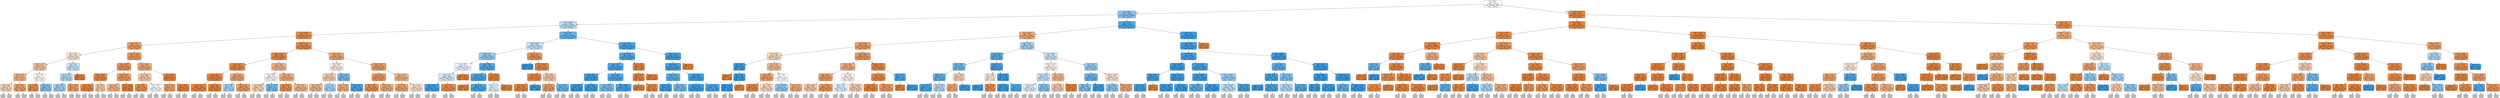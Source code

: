 digraph Tree {
node [shape=box, style="filled, rounded", color="black", fontname=helvetica] ;
edge [fontname=helvetica] ;
0 [label="p5 <= 66.5\ngini = 0.5\nsamples = 358038\nvalue = [279840, 286927]\nclass = inactive", fillcolor="#399de506"] ;
1 [label="p2 <= 101.5\ngini = 0.41\nsamples = 245463\nvalue = [109787, 278824]\nclass = inactive", fillcolor="#399de59b"] ;
0 -> 1 [labeldistance=2.5, labelangle=45, headlabel="True"] ;
2 [label="idle <= 20.06\ngini = 0.48\nsamples = 149124\nvalue = [93942, 142231]\nclass = inactive", fillcolor="#399de557"] ;
1 -> 2 ;
3 [label="p2 <= 26.0\ngini = 0.14\nsamples = 43467\nvalue = [63839, 5173]\nclass = active", fillcolor="#e58139ea"] ;
2 -> 3 ;
4 [label="p5 <= 56.0\ngini = 0.3\nsamples = 3410\nvalue = [4403, 989]\nclass = active", fillcolor="#e58139c6"] ;
3 -> 4 ;
5 [label="idle <= 0.29\ngini = 0.49\nsamples = 368\nvalue = [326, 256]\nclass = active", fillcolor="#e5813937"] ;
4 -> 5 ;
6 [label="mean <= 1.57\ngini = 0.45\nsamples = 218\nvalue = [223, 112]\nclass = active", fillcolor="#e581397f"] ;
5 -> 6 ;
7 [label="mean <= 0.0\ngini = 0.41\nsamples = 176\nvalue = [185, 75]\nclass = active", fillcolor="#e5813998"] ;
6 -> 7 ;
8 [label="pro <= 0.5\ngini = 0.48\nsamples = 77\nvalue = [69, 45]\nclass = active", fillcolor="#e5813959"] ;
7 -> 8 ;
9 [label="(...)", fillcolor="#C0C0C0"] ;
8 -> 9 ;
78 [label="(...)", fillcolor="#C0C0C0"] ;
8 -> 78 ;
79 [label="p4 <= 56.0\ngini = 0.33\nsamples = 99\nvalue = [116, 30]\nclass = active", fillcolor="#e58139bd"] ;
7 -> 79 ;
80 [label="(...)", fillcolor="#C0C0C0"] ;
79 -> 80 ;
99 [label="(...)", fillcolor="#C0C0C0"] ;
79 -> 99 ;
122 [label="p5 <= 53.5\ngini = 0.5\nsamples = 42\nvalue = [38, 37]\nclass = active", fillcolor="#e5813907"] ;
6 -> 122 ;
123 [label="p4 <= 57.0\ngini = 0.19\nsamples = 15\nvalue = [25, 3]\nclass = active", fillcolor="#e58139e0"] ;
122 -> 123 ;
124 [label="(...)", fillcolor="#C0C0C0"] ;
123 -> 124 ;
127 [label="(...)", fillcolor="#C0C0C0"] ;
123 -> 127 ;
128 [label="p4 <= 507.5\ngini = 0.4\nsamples = 27\nvalue = [13, 34]\nclass = inactive", fillcolor="#399de59e"] ;
122 -> 128 ;
129 [label="(...)", fillcolor="#C0C0C0"] ;
128 -> 129 ;
152 [label="(...)", fillcolor="#C0C0C0"] ;
128 -> 152 ;
153 [label="pro <= 0.5\ngini = 0.49\nsamples = 150\nvalue = [103, 144]\nclass = inactive", fillcolor="#399de549"] ;
5 -> 153 ;
154 [label="std <= 17.93\ngini = 0.47\nsamples = 141\nvalue = [88, 144]\nclass = inactive", fillcolor="#399de563"] ;
153 -> 154 ;
155 [label="std <= 0.01\ngini = 0.45\nsamples = 129\nvalue = [72, 140]\nclass = inactive", fillcolor="#399de57c"] ;
154 -> 155 ;
156 [label="(...)", fillcolor="#C0C0C0"] ;
155 -> 156 ;
203 [label="(...)", fillcolor="#C0C0C0"] ;
155 -> 203 ;
218 [label="mean <= 59.83\ngini = 0.32\nsamples = 12\nvalue = [16, 4]\nclass = active", fillcolor="#e58139bf"] ;
154 -> 218 ;
219 [label="(...)", fillcolor="#C0C0C0"] ;
218 -> 219 ;
220 [label="(...)", fillcolor="#C0C0C0"] ;
218 -> 220 ;
221 [label="gini = 0.0\nsamples = 9\nvalue = [15, 0]\nclass = active", fillcolor="#e58139ff"] ;
153 -> 221 ;
222 [label="mean <= 0.24\ngini = 0.26\nsamples = 3042\nvalue = [4077, 733]\nclass = active", fillcolor="#e58139d1"] ;
4 -> 222 ;
223 [label="p5 <= 64.5\ngini = 0.2\nsamples = 2065\nvalue = [2873, 364]\nclass = active", fillcolor="#e58139df"] ;
222 -> 223 ;
224 [label="idle <= 20.01\ngini = 0.1\nsamples = 851\nvalue = [1301, 69]\nclass = active", fillcolor="#e58139f1"] ;
223 -> 224 ;
225 [label="p5 <= 60.5\ngini = 0.09\nsamples = 842\nvalue = [1292, 64]\nclass = active", fillcolor="#e58139f2"] ;
224 -> 225 ;
226 [label="(...)", fillcolor="#C0C0C0"] ;
225 -> 226 ;
345 [label="(...)", fillcolor="#C0C0C0"] ;
225 -> 345 ;
380 [label="pro <= 0.5\ngini = 0.46\nsamples = 9\nvalue = [9, 5]\nclass = active", fillcolor="#e5813971"] ;
224 -> 380 ;
381 [label="(...)", fillcolor="#C0C0C0"] ;
380 -> 381 ;
386 [label="(...)", fillcolor="#C0C0C0"] ;
380 -> 386 ;
387 [label="p4 <= 67.0\ngini = 0.27\nsamples = 1214\nvalue = [1572, 295]\nclass = active", fillcolor="#e58139cf"] ;
223 -> 387 ;
388 [label="p4 <= 32.5\ngini = 0.41\nsamples = 645\nvalue = [706, 291]\nclass = active", fillcolor="#e5813996"] ;
387 -> 388 ;
389 [label="(...)", fillcolor="#C0C0C0"] ;
388 -> 389 ;
652 [label="(...)", fillcolor="#C0C0C0"] ;
388 -> 652 ;
709 [label="p4 <= 1106.0\ngini = 0.01\nsamples = 569\nvalue = [866, 4]\nclass = active", fillcolor="#e58139fe"] ;
387 -> 709 ;
710 [label="(...)", fillcolor="#C0C0C0"] ;
709 -> 710 ;
711 [label="(...)", fillcolor="#C0C0C0"] ;
709 -> 711 ;
716 [label="p4 <= 66.5\ngini = 0.36\nsamples = 977\nvalue = [1204, 369]\nclass = active", fillcolor="#e58139b1"] ;
222 -> 716 ;
717 [label="p5 <= 64.5\ngini = 0.46\nsamples = 607\nvalue = [621, 352]\nclass = active", fillcolor="#e581396e"] ;
716 -> 717 ;
718 [label="p5 <= 60.5\ngini = 0.21\nsamples = 228\nvalue = [324, 44]\nclass = active", fillcolor="#e58139dc"] ;
717 -> 718 ;
719 [label="(...)", fillcolor="#C0C0C0"] ;
718 -> 719 ;
768 [label="(...)", fillcolor="#C0C0C0"] ;
718 -> 768 ;
785 [label="std <= 0.26\ngini = 0.5\nsamples = 379\nvalue = [297, 308]\nclass = inactive", fillcolor="#399de509"] ;
717 -> 785 ;
786 [label="(...)", fillcolor="#C0C0C0"] ;
785 -> 786 ;
943 [label="(...)", fillcolor="#C0C0C0"] ;
785 -> 943 ;
1012 [label="p5 <= 60.5\ngini = 0.06\nsamples = 370\nvalue = [583, 17]\nclass = active", fillcolor="#e58139f8"] ;
716 -> 1012 ;
1013 [label="mean <= 45.65\ngini = 0.31\nsamples = 20\nvalue = [29, 7]\nclass = active", fillcolor="#e58139c1"] ;
1012 -> 1013 ;
1014 [label="(...)", fillcolor="#C0C0C0"] ;
1013 -> 1014 ;
1015 [label="(...)", fillcolor="#C0C0C0"] ;
1013 -> 1015 ;
1016 [label="p4 <= 91.0\ngini = 0.03\nsamples = 350\nvalue = [554, 10]\nclass = active", fillcolor="#e58139fa"] ;
1012 -> 1016 ;
1017 [label="(...)", fillcolor="#C0C0C0"] ;
1016 -> 1017 ;
1028 [label="(...)", fillcolor="#C0C0C0"] ;
1016 -> 1028 ;
1043 [label="idle <= 1.13\ngini = 0.12\nsamples = 40057\nvalue = [59436, 4184]\nclass = active", fillcolor="#e58139ed"] ;
3 -> 1043 ;
1044 [label="mean <= 4.77\ngini = 0.09\nsamples = 35971\nvalue = [54360, 2774]\nclass = active", fillcolor="#e58139f2"] ;
1043 -> 1044 ;
1045 [label="std <= 2.97\ngini = 0.06\nsamples = 33236\nvalue = [51169, 1615]\nclass = active", fillcolor="#e58139f7"] ;
1044 -> 1045 ;
1046 [label="p2 <= 77.5\ngini = 0.05\nsamples = 32332\nvalue = [50056, 1339]\nclass = active", fillcolor="#e58139f8"] ;
1045 -> 1046 ;
1047 [label="p2 <= 75.5\ngini = 0.06\nsamples = 28091\nvalue = [43364, 1269]\nclass = active", fillcolor="#e58139f8"] ;
1046 -> 1047 ;
1048 [label="(...)", fillcolor="#C0C0C0"] ;
1047 -> 1048 ;
2409 [label="(...)", fillcolor="#C0C0C0"] ;
1047 -> 2409 ;
2418 [label="p1 <= 26.5\ngini = 0.02\nsamples = 4241\nvalue = [6692, 70]\nclass = active", fillcolor="#e58139fc"] ;
1046 -> 2418 ;
2419 [label="(...)", fillcolor="#C0C0C0"] ;
2418 -> 2419 ;
2514 [label="(...)", fillcolor="#C0C0C0"] ;
2418 -> 2514 ;
2575 [label="idle <= 0.0\ngini = 0.32\nsamples = 904\nvalue = [1113, 276]\nclass = active", fillcolor="#e58139c0"] ;
1045 -> 2575 ;
2576 [label="std <= 4.88\ngini = 0.46\nsamples = 54\nvalue = [29, 52]\nclass = inactive", fillcolor="#399de571"] ;
2575 -> 2576 ;
2577 [label="(...)", fillcolor="#C0C0C0"] ;
2576 -> 2577 ;
2592 [label="(...)", fillcolor="#C0C0C0"] ;
2576 -> 2592 ;
2607 [label="std <= 4.51\ngini = 0.28\nsamples = 850\nvalue = [1084, 224]\nclass = active", fillcolor="#e58139ca"] ;
2575 -> 2607 ;
2608 [label="(...)", fillcolor="#C0C0C0"] ;
2607 -> 2608 ;
2721 [label="(...)", fillcolor="#C0C0C0"] ;
2607 -> 2721 ;
2896 [label="p5 <= 55.5\ngini = 0.39\nsamples = 2735\nvalue = [3191, 1159]\nclass = active", fillcolor="#e58139a2"] ;
1044 -> 2896 ;
2897 [label="std <= 24.13\ngini = 0.5\nsamples = 159\nvalue = [128, 117]\nclass = active", fillcolor="#e5813916"] ;
2896 -> 2897 ;
2898 [label="p3 <= 244.0\ngini = 0.47\nsamples = 118\nvalue = [113, 71]\nclass = active", fillcolor="#e581395f"] ;
2897 -> 2898 ;
2899 [label="(...)", fillcolor="#C0C0C0"] ;
2898 -> 2899 ;
2950 [label="(...)", fillcolor="#C0C0C0"] ;
2898 -> 2950 ;
2959 [label="mean <= 214.85\ngini = 0.37\nsamples = 41\nvalue = [15, 46]\nclass = inactive", fillcolor="#399de5ac"] ;
2897 -> 2959 ;
2960 [label="(...)", fillcolor="#C0C0C0"] ;
2959 -> 2960 ;
2975 [label="(...)", fillcolor="#C0C0C0"] ;
2959 -> 2975 ;
2976 [label="std <= 6.9\ngini = 0.38\nsamples = 2576\nvalue = [3063, 1042]\nclass = active", fillcolor="#e58139a8"] ;
2896 -> 2976 ;
2977 [label="std <= 0.01\ngini = 0.18\nsamples = 587\nvalue = [827, 94]\nclass = active", fillcolor="#e58139e2"] ;
2976 -> 2977 ;
2978 [label="(...)", fillcolor="#C0C0C0"] ;
2977 -> 2978 ;
2987 [label="(...)", fillcolor="#C0C0C0"] ;
2977 -> 2987 ;
3114 [label="p4 <= 67.0\ngini = 0.42\nsamples = 1989\nvalue = [2236, 948]\nclass = active", fillcolor="#e5813993"] ;
2976 -> 3114 ;
3115 [label="(...)", fillcolor="#C0C0C0"] ;
3114 -> 3115 ;
3566 [label="(...)", fillcolor="#C0C0C0"] ;
3114 -> 3566 ;
3711 [label="std <= 0.03\ngini = 0.34\nsamples = 4086\nvalue = [5076, 1410]\nclass = active", fillcolor="#e58139b8"] ;
1043 -> 3711 ;
3712 [label="std <= 0.02\ngini = 0.5\nsamples = 555\nvalue = [481, 403]\nclass = active", fillcolor="#e5813929"] ;
3711 -> 3712 ;
3713 [label="p2 <= 71.0\ngini = 0.47\nsamples = 443\nvalue = [438, 258]\nclass = active", fillcolor="#e5813969"] ;
3712 -> 3713 ;
3714 [label="p5 <= 61.0\ngini = 0.42\nsamples = 352\nvalue = [388, 166]\nclass = active", fillcolor="#e5813992"] ;
3713 -> 3714 ;
3715 [label="(...)", fillcolor="#C0C0C0"] ;
3714 -> 3715 ;
3746 [label="(...)", fillcolor="#C0C0C0"] ;
3714 -> 3746 ;
3849 [label="p2 <= 77.0\ngini = 0.46\nsamples = 91\nvalue = [50, 92]\nclass = inactive", fillcolor="#399de574"] ;
3713 -> 3849 ;
3850 [label="(...)", fillcolor="#C0C0C0"] ;
3849 -> 3850 ;
3855 [label="(...)", fillcolor="#C0C0C0"] ;
3849 -> 3855 ;
3872 [label="p1 <= 71.0\ngini = 0.35\nsamples = 112\nvalue = [43, 145]\nclass = inactive", fillcolor="#399de5b3"] ;
3712 -> 3872 ;
3873 [label="mean <= 0.02\ngini = 0.39\nsamples = 23\nvalue = [31, 11]\nclass = active", fillcolor="#e58139a5"] ;
3872 -> 3873 ;
3874 [label="(...)", fillcolor="#C0C0C0"] ;
3873 -> 3874 ;
3883 [label="(...)", fillcolor="#C0C0C0"] ;
3873 -> 3883 ;
3884 [label="p4 <= 245.5\ngini = 0.15\nsamples = 89\nvalue = [12, 134]\nclass = inactive", fillcolor="#399de5e8"] ;
3872 -> 3884 ;
3885 [label="(...)", fillcolor="#C0C0C0"] ;
3884 -> 3885 ;
3890 [label="(...)", fillcolor="#C0C0C0"] ;
3884 -> 3890 ;
3891 [label="idle <= 3.36\ngini = 0.29\nsamples = 3531\nvalue = [4595, 1007]\nclass = active", fillcolor="#e58139c7"] ;
3711 -> 3891 ;
3892 [label="p1 <= 72.0\ngini = 0.24\nsamples = 2480\nvalue = [3412, 558]\nclass = active", fillcolor="#e58139d5"] ;
3891 -> 3892 ;
3893 [label="std <= 5.53\ngini = 0.17\nsamples = 1689\nvalue = [2448, 256]\nclass = active", fillcolor="#e58139e4"] ;
3892 -> 3893 ;
3894 [label="(...)", fillcolor="#C0C0C0"] ;
3893 -> 3894 ;
4071 [label="(...)", fillcolor="#C0C0C0"] ;
3893 -> 4071 ;
4230 [label="idle <= 1.14\ngini = 0.36\nsamples = 791\nvalue = [964, 302]\nclass = active", fillcolor="#e58139af"] ;
3892 -> 4230 ;
4231 [label="(...)", fillcolor="#C0C0C0"] ;
4230 -> 4231 ;
4232 [label="(...)", fillcolor="#C0C0C0"] ;
4230 -> 4232 ;
4529 [label="std <= 12.17\ngini = 0.4\nsamples = 1051\nvalue = [1183, 449]\nclass = active", fillcolor="#e581399e"] ;
3891 -> 4529 ;
4530 [label="p5 <= 61.5\ngini = 0.34\nsamples = 744\nvalue = [919, 249]\nclass = active", fillcolor="#e58139ba"] ;
4529 -> 4530 ;
4531 [label="(...)", fillcolor="#C0C0C0"] ;
4530 -> 4531 ;
4608 [label="(...)", fillcolor="#C0C0C0"] ;
4530 -> 4608 ;
4823 [label="p4 <= 67.0\ngini = 0.49\nsamples = 307\nvalue = [264, 200]\nclass = active", fillcolor="#e581393e"] ;
4529 -> 4823 ;
4824 [label="(...)", fillcolor="#C0C0C0"] ;
4823 -> 4824 ;
4895 [label="(...)", fillcolor="#C0C0C0"] ;
4823 -> 4895 ;
4926 [label="p3 <= 65.0\ngini = 0.3\nsamples = 105657\nvalue = [30103, 137058]\nclass = inactive", fillcolor="#399de5c7"] ;
2 -> 4926 ;
4927 [label="mean <= 64.5\ngini = 0.48\nsamples = 35472\nvalue = [23215, 33027]\nclass = inactive", fillcolor="#399de54c"] ;
4926 -> 4927 ;
4928 [label="std <= 0.0\ngini = 0.43\nsamples = 29442\nvalue = [14831, 31945]\nclass = inactive", fillcolor="#399de589"] ;
4927 -> 4928 ;
4929 [label="p2 <= 26.0\ngini = 0.5\nsamples = 17524\nvalue = [13049, 14727]\nclass = inactive", fillcolor="#399de51d"] ;
4928 -> 4929 ;
4930 [label="pro <= 0.5\ngini = 0.49\nsamples = 16415\nvalue = [11281, 14727]\nclass = inactive", fillcolor="#399de53c"] ;
4929 -> 4930 ;
4931 [label="p4 <= 377.0\ngini = 0.07\nsamples = 9157\nvalue = [561, 13899]\nclass = inactive", fillcolor="#399de5f5"] ;
4930 -> 4931 ;
4932 [label="(...)", fillcolor="#C0C0C0"] ;
4931 -> 4932 ;
5505 [label="(...)", fillcolor="#C0C0C0"] ;
4931 -> 5505 ;
5506 [label="p3 <= 29.5\ngini = 0.13\nsamples = 7258\nvalue = [10720, 828]\nclass = active", fillcolor="#e58139eb"] ;
4930 -> 5506 ;
5507 [label="(...)", fillcolor="#C0C0C0"] ;
5506 -> 5507 ;
6242 [label="(...)", fillcolor="#C0C0C0"] ;
5506 -> 6242 ;
6243 [label="gini = 0.0\nsamples = 1109\nvalue = [1768, 0]\nclass = active", fillcolor="#e58139ff"] ;
4929 -> 6243 ;
6244 [label="p5 <= 61.5\ngini = 0.17\nsamples = 11918\nvalue = [1782, 17218]\nclass = inactive", fillcolor="#399de5e5"] ;
4928 -> 6244 ;
6245 [label="p5 <= 53.5\ngini = 0.14\nsamples = 11672\nvalue = [1406, 17211]\nclass = inactive", fillcolor="#399de5ea"] ;
6244 -> 6245 ;
6246 [label="gini = 0.0\nsamples = 73\nvalue = [114, 0]\nclass = active", fillcolor="#e58139ff"] ;
6245 -> 6246 ;
6247 [label="pro <= 0.5\ngini = 0.13\nsamples = 11599\nvalue = [1292, 17211]\nclass = inactive", fillcolor="#399de5ec"] ;
6245 -> 6247 ;
6248 [label="(...)", fillcolor="#C0C0C0"] ;
6247 -> 6248 ;
6613 [label="(...)", fillcolor="#C0C0C0"] ;
6247 -> 6613 ;
6622 [label="p3 <= 59.5\ngini = 0.04\nsamples = 246\nvalue = [376, 7]\nclass = active", fillcolor="#e58139fa"] ;
6244 -> 6622 ;
6623 [label="mean <= 17.8\ngini = 0.5\nsamples = 8\nvalue = [6, 7]\nclass = inactive", fillcolor="#399de524"] ;
6622 -> 6623 ;
6624 [label="(...)", fillcolor="#C0C0C0"] ;
6623 -> 6624 ;
6627 [label="(...)", fillcolor="#C0C0C0"] ;
6623 -> 6627 ;
6628 [label="gini = 0.0\nsamples = 238\nvalue = [370, 0]\nclass = active", fillcolor="#e58139ff"] ;
6622 -> 6628 ;
6629 [label="pro <= 0.5\ngini = 0.2\nsamples = 6030\nvalue = [8384, 1082]\nclass = active", fillcolor="#e58139de"] ;
4927 -> 6629 ;
6630 [label="gini = 0.0\nsamples = 293\nvalue = [0, 458]\nclass = inactive", fillcolor="#399de5ff"] ;
6629 -> 6630 ;
6631 [label="idle <= 1254.42\ngini = 0.13\nsamples = 5737\nvalue = [8384, 624]\nclass = active", fillcolor="#e58139ec"] ;
6629 -> 6631 ;
6632 [label="p5 <= 63.0\ngini = 0.09\nsamples = 5350\nvalue = [7978, 403]\nclass = active", fillcolor="#e58139f2"] ;
6631 -> 6632 ;
6633 [label="p4 <= 60.5\ngini = 0.08\nsamples = 5315\nvalue = [7978, 345]\nclass = active", fillcolor="#e58139f4"] ;
6632 -> 6633 ;
6634 [label="(...)", fillcolor="#C0C0C0"] ;
6633 -> 6634 ;
6689 [label="(...)", fillcolor="#C0C0C0"] ;
6633 -> 6689 ;
6708 [label="gini = 0.0\nsamples = 35\nvalue = [0, 58]\nclass = inactive", fillcolor="#399de5ff"] ;
6632 -> 6708 ;
6709 [label="p1 <= 29.0\ngini = 0.46\nsamples = 387\nvalue = [406, 221]\nclass = active", fillcolor="#e5813974"] ;
6631 -> 6709 ;
6710 [label="p4 <= 69.5\ngini = 0.31\nsamples = 288\nvalue = [374, 89]\nclass = active", fillcolor="#e58139c2"] ;
6709 -> 6710 ;
6711 [label="(...)", fillcolor="#C0C0C0"] ;
6710 -> 6711 ;
6734 [label="(...)", fillcolor="#C0C0C0"] ;
6710 -> 6734 ;
6735 [label="p5 <= 56.0\ngini = 0.31\nsamples = 99\nvalue = [32, 132]\nclass = inactive", fillcolor="#399de5c1"] ;
6709 -> 6735 ;
6736 [label="(...)", fillcolor="#C0C0C0"] ;
6735 -> 6736 ;
6737 [label="(...)", fillcolor="#C0C0C0"] ;
6735 -> 6737 ;
6742 [label="p1 <= 70.5\ngini = 0.12\nsamples = 70185\nvalue = [6888, 104031]\nclass = inactive", fillcolor="#399de5ee"] ;
4926 -> 6742 ;
6743 [label="pro <= 0.5\ngini = 0.16\nsamples = 34508\nvalue = [4824, 49480]\nclass = inactive", fillcolor="#399de5e6"] ;
6742 -> 6743 ;
6744 [label="p5 <= 63.0\ngini = 0.15\nsamples = 34243\nvalue = [4408, 49475]\nclass = inactive", fillcolor="#399de5e8"] ;
6743 -> 6744 ;
6745 [label="p2 <= 58.5\ngini = 0.02\nsamples = 6486\nvalue = [90, 10073]\nclass = inactive", fillcolor="#399de5fd"] ;
6744 -> 6745 ;
6746 [label="idle <= 21.23\ngini = 0.0\nsamples = 3105\nvalue = [9, 4853]\nclass = inactive", fillcolor="#399de5ff"] ;
6745 -> 6746 ;
6747 [label="(...)", fillcolor="#C0C0C0"] ;
6746 -> 6747 ;
6762 [label="(...)", fillcolor="#C0C0C0"] ;
6746 -> 6762 ;
6769 [label="p3 <= 69.0\ngini = 0.03\nsamples = 3381\nvalue = [81, 5220]\nclass = inactive", fillcolor="#399de5fb"] ;
6745 -> 6769 ;
6770 [label="(...)", fillcolor="#C0C0C0"] ;
6769 -> 6770 ;
6787 [label="(...)", fillcolor="#C0C0C0"] ;
6769 -> 6787 ;
6842 [label="std <= 0.05\ngini = 0.18\nsamples = 27757\nvalue = [4318, 39402]\nclass = inactive", fillcolor="#399de5e3"] ;
6744 -> 6842 ;
6843 [label="p4 <= 666.0\ngini = 0.36\nsamples = 5434\nvalue = [2039, 6539]\nclass = inactive", fillcolor="#399de5af"] ;
6842 -> 6843 ;
6844 [label="(...)", fillcolor="#C0C0C0"] ;
6843 -> 6844 ;
7263 [label="(...)", fillcolor="#C0C0C0"] ;
6843 -> 7263 ;
7290 [label="idle <= 60.87\ngini = 0.12\nsamples = 22323\nvalue = [2279, 32863]\nclass = inactive", fillcolor="#399de5ed"] ;
6842 -> 7290 ;
7291 [label="(...)", fillcolor="#C0C0C0"] ;
7290 -> 7291 ;
7762 [label="(...)", fillcolor="#C0C0C0"] ;
7290 -> 7762 ;
8223 [label="p4 <= 57.0\ngini = 0.02\nsamples = 265\nvalue = [416, 5]\nclass = active", fillcolor="#e58139fc"] ;
6743 -> 8223 ;
8224 [label="p2 <= 63.0\ngini = 0.04\nsamples = 167\nvalue = [255, 5]\nclass = active", fillcolor="#e58139fa"] ;
8223 -> 8224 ;
8225 [label="gini = 0.0\nsamples = 93\nvalue = [147, 0]\nclass = active", fillcolor="#e58139ff"] ;
8224 -> 8225 ;
8226 [label="std <= 0.03\ngini = 0.08\nsamples = 74\nvalue = [108, 5]\nclass = active", fillcolor="#e58139f3"] ;
8224 -> 8226 ;
8227 [label="(...)", fillcolor="#C0C0C0"] ;
8226 -> 8227 ;
8232 [label="(...)", fillcolor="#C0C0C0"] ;
8226 -> 8232 ;
8233 [label="gini = 0.0\nsamples = 98\nvalue = [161, 0]\nclass = active", fillcolor="#e58139ff"] ;
8223 -> 8233 ;
8234 [label="pro <= 0.5\ngini = 0.07\nsamples = 35677\nvalue = [2064, 54551]\nclass = inactive", fillcolor="#399de5f5"] ;
6742 -> 8234 ;
8235 [label="std <= 0.01\ngini = 0.07\nsamples = 35628\nvalue = [1984, 54551]\nclass = inactive", fillcolor="#399de5f6"] ;
8234 -> 8235 ;
8236 [label="mean <= 0.0\ngini = 0.25\nsamples = 1127\nvalue = [256, 1499]\nclass = inactive", fillcolor="#399de5d3"] ;
8235 -> 8236 ;
8237 [label="std <= 0.0\ngini = 0.05\nsamples = 458\nvalue = [19, 694]\nclass = inactive", fillcolor="#399de5f8"] ;
8236 -> 8237 ;
8238 [label="(...)", fillcolor="#C0C0C0"] ;
8237 -> 8238 ;
8239 [label="(...)", fillcolor="#C0C0C0"] ;
8237 -> 8239 ;
8254 [label="p1 <= 76.0\ngini = 0.35\nsamples = 669\nvalue = [237, 805]\nclass = inactive", fillcolor="#399de5b4"] ;
8236 -> 8254 ;
8255 [label="(...)", fillcolor="#C0C0C0"] ;
8254 -> 8255 ;
8264 [label="(...)", fillcolor="#C0C0C0"] ;
8254 -> 8264 ;
8317 [label="p4 <= 95.0\ngini = 0.06\nsamples = 34501\nvalue = [1728, 53052]\nclass = inactive", fillcolor="#399de5f7"] ;
8235 -> 8317 ;
8318 [label="std <= 0.02\ngini = 0.05\nsamples = 30518\nvalue = [1199, 47270]\nclass = inactive", fillcolor="#399de5f9"] ;
8317 -> 8318 ;
8319 [label="(...)", fillcolor="#C0C0C0"] ;
8318 -> 8319 ;
8368 [label="(...)", fillcolor="#C0C0C0"] ;
8318 -> 8368 ;
8933 [label="std <= 0.02\ngini = 0.15\nsamples = 3983\nvalue = [529, 5782]\nclass = inactive", fillcolor="#399de5e8"] ;
8317 -> 8933 ;
8934 [label="(...)", fillcolor="#C0C0C0"] ;
8933 -> 8934 ;
8935 [label="(...)", fillcolor="#C0C0C0"] ;
8933 -> 8935 ;
9202 [label="gini = 0.0\nsamples = 49\nvalue = [80, 0]\nclass = active", fillcolor="#e58139ff"] ;
8234 -> 9202 ;
9203 [label="idle <= 9.75\ngini = 0.19\nsamples = 96339\nvalue = [15845, 136593]\nclass = inactive", fillcolor="#399de5e1"] ;
1 -> 9203 ;
9204 [label="std <= 12.16\ngini = 0.36\nsamples = 10809\nvalue = [12990, 4066]\nclass = active", fillcolor="#e58139af"] ;
9203 -> 9204 ;
9205 [label="p5 <= 54.5\ngini = 0.29\nsamples = 9437\nvalue = [12237, 2662]\nclass = active", fillcolor="#e58139c8"] ;
9204 -> 9205 ;
9206 [label="p2 <= 103.5\ngini = 0.48\nsamples = 1274\nvalue = [1230, 819]\nclass = active", fillcolor="#e5813955"] ;
9205 -> 9206 ;
9207 [label="p3 <= 60.0\ngini = 0.03\nsamples = 182\nvalue = [4, 283]\nclass = inactive", fillcolor="#399de5fb"] ;
9206 -> 9207 ;
9208 [label="gini = 0.0\nsamples = 1\nvalue = [2, 0]\nclass = active", fillcolor="#e58139ff"] ;
9207 -> 9208 ;
9209 [label="p4 <= 78.0\ngini = 0.01\nsamples = 181\nvalue = [2, 283]\nclass = inactive", fillcolor="#399de5fd"] ;
9207 -> 9209 ;
9210 [label="mean <= 4.35\ngini = 0.01\nsamples = 180\nvalue = [1, 283]\nclass = inactive", fillcolor="#399de5fe"] ;
9209 -> 9210 ;
9211 [label="(...)", fillcolor="#C0C0C0"] ;
9210 -> 9211 ;
9212 [label="(...)", fillcolor="#C0C0C0"] ;
9210 -> 9212 ;
9213 [label="gini = 0.0\nsamples = 1\nvalue = [1, 0]\nclass = active", fillcolor="#e58139ff"] ;
9209 -> 9213 ;
9214 [label="idle <= 0.31\ngini = 0.42\nsamples = 1092\nvalue = [1226, 536]\nclass = active", fillcolor="#e5813990"] ;
9206 -> 9214 ;
9215 [label="p3 <= 64.0\ngini = 0.32\nsamples = 718\nvalue = [926, 237]\nclass = active", fillcolor="#e58139be"] ;
9214 -> 9215 ;
9216 [label="p1 <= 95.0\ngini = 0.08\nsamples = 400\nvalue = [620, 28]\nclass = active", fillcolor="#e58139f3"] ;
9215 -> 9216 ;
9217 [label="(...)", fillcolor="#C0C0C0"] ;
9216 -> 9217 ;
9236 [label="(...)", fillcolor="#C0C0C0"] ;
9216 -> 9236 ;
9253 [label="p4 <= 68.0\ngini = 0.48\nsamples = 318\nvalue = [306, 209]\nclass = active", fillcolor="#e5813951"] ;
9215 -> 9253 ;
9254 [label="(...)", fillcolor="#C0C0C0"] ;
9253 -> 9254 ;
9327 [label="(...)", fillcolor="#C0C0C0"] ;
9253 -> 9327 ;
9372 [label="p4 <= 68.0\ngini = 0.5\nsamples = 374\nvalue = [300, 299]\nclass = active", fillcolor="#e5813901"] ;
9214 -> 9372 ;
9373 [label="p2 <= 1510.0\ngini = 0.43\nsamples = 216\nvalue = [106, 236]\nclass = inactive", fillcolor="#399de58c"] ;
9372 -> 9373 ;
9374 [label="(...)", fillcolor="#C0C0C0"] ;
9373 -> 9374 ;
9425 [label="(...)", fillcolor="#C0C0C0"] ;
9373 -> 9425 ;
9432 [label="std <= 0.17\ngini = 0.37\nsamples = 158\nvalue = [194, 63]\nclass = active", fillcolor="#e58139ac"] ;
9372 -> 9432 ;
9433 [label="(...)", fillcolor="#C0C0C0"] ;
9432 -> 9433 ;
9446 [label="(...)", fillcolor="#C0C0C0"] ;
9432 -> 9446 ;
9497 [label="p4 <= 66.5\ngini = 0.25\nsamples = 8163\nvalue = [11007, 1843]\nclass = active", fillcolor="#e58139d4"] ;
9205 -> 9497 ;
9498 [label="std <= 3.01\ngini = 0.38\nsamples = 3584\nvalue = [4189, 1437]\nclass = active", fillcolor="#e58139a8"] ;
9497 -> 9498 ;
9499 [label="p4 <= 61.5\ngini = 0.29\nsamples = 2652\nvalue = [3426, 750]\nclass = active", fillcolor="#e58139c7"] ;
9498 -> 9499 ;
9500 [label="idle <= 2.22\ngini = 0.46\nsamples = 473\nvalue = [465, 258]\nclass = active", fillcolor="#e5813972"] ;
9499 -> 9500 ;
9501 [label="(...)", fillcolor="#C0C0C0"] ;
9500 -> 9501 ;
9658 [label="(...)", fillcolor="#C0C0C0"] ;
9500 -> 9658 ;
9675 [label="p2 <= 262.5\ngini = 0.24\nsamples = 2179\nvalue = [2961, 492]\nclass = active", fillcolor="#e58139d5"] ;
9499 -> 9675 ;
9676 [label="(...)", fillcolor="#C0C0C0"] ;
9675 -> 9676 ;
9803 [label="(...)", fillcolor="#C0C0C0"] ;
9675 -> 9803 ;
10180 [label="p3 <= 67.0\ngini = 0.5\nsamples = 932\nvalue = [763, 687]\nclass = active", fillcolor="#e5813919"] ;
9498 -> 10180 ;
10181 [label="idle <= 5.72\ngini = 0.49\nsamples = 537\nvalue = [378, 464]\nclass = inactive", fillcolor="#399de52f"] ;
10180 -> 10181 ;
10182 [label="(...)", fillcolor="#C0C0C0"] ;
10181 -> 10182 ;
10453 [label="(...)", fillcolor="#C0C0C0"] ;
10181 -> 10453 ;
10458 [label="p1 <= 1512.0\ngini = 0.46\nsamples = 395\nvalue = [385, 223]\nclass = active", fillcolor="#e581396b"] ;
10180 -> 10458 ;
10459 [label="(...)", fillcolor="#C0C0C0"] ;
10458 -> 10459 ;
10612 [label="(...)", fillcolor="#C0C0C0"] ;
10458 -> 10612 ;
10641 [label="mean <= 16.41\ngini = 0.11\nsamples = 4579\nvalue = [6818, 406]\nclass = active", fillcolor="#e58139f0"] ;
9497 -> 10641 ;
10642 [label="p3 <= 1512.0\ngini = 0.1\nsamples = 4559\nvalue = [6815, 376]\nclass = active", fillcolor="#e58139f1"] ;
10641 -> 10642 ;
10643 [label="std <= 4.09\ngini = 0.05\nsamples = 3652\nvalue = [5643, 153]\nclass = active", fillcolor="#e58139f8"] ;
10642 -> 10643 ;
10644 [label="(...)", fillcolor="#C0C0C0"] ;
10643 -> 10644 ;
10843 [label="(...)", fillcolor="#C0C0C0"] ;
10643 -> 10843 ;
10932 [label="mean <= 0.13\ngini = 0.27\nsamples = 907\nvalue = [1172, 223]\nclass = active", fillcolor="#e58139ce"] ;
10642 -> 10932 ;
10933 [label="(...)", fillcolor="#C0C0C0"] ;
10932 -> 10933 ;
11068 [label="(...)", fillcolor="#C0C0C0"] ;
10932 -> 11068 ;
11157 [label="p4 <= 89.5\ngini = 0.17\nsamples = 20\nvalue = [3, 30]\nclass = inactive", fillcolor="#399de5e6"] ;
10641 -> 11157 ;
11158 [label="gini = 0.0\nsamples = 2\nvalue = [3, 0]\nclass = active", fillcolor="#e58139ff"] ;
11157 -> 11158 ;
11159 [label="gini = 0.0\nsamples = 18\nvalue = [0, 30]\nclass = inactive", fillcolor="#399de5ff"] ;
11157 -> 11159 ;
11160 [label="mean <= 9.2\ngini = 0.45\nsamples = 1372\nvalue = [753, 1404]\nclass = inactive", fillcolor="#399de576"] ;
9204 -> 11160 ;
11161 [label="p1 <= 115.0\ngini = 0.24\nsamples = 351\nvalue = [75, 467]\nclass = inactive", fillcolor="#399de5d6"] ;
11160 -> 11161 ;
11162 [label="p4 <= 96.0\ngini = 0.35\nsamples = 178\nvalue = [58, 202]\nclass = inactive", fillcolor="#399de5b6"] ;
11161 -> 11162 ;
11163 [label="std <= 13.3\ngini = 0.28\nsamples = 157\nvalue = [38, 189]\nclass = inactive", fillcolor="#399de5cc"] ;
11162 -> 11163 ;
11164 [label="p1 <= 82.0\ngini = 0.15\nsamples = 111\nvalue = [13, 148]\nclass = inactive", fillcolor="#399de5e9"] ;
11163 -> 11164 ;
11165 [label="(...)", fillcolor="#C0C0C0"] ;
11164 -> 11165 ;
11192 [label="(...)", fillcolor="#C0C0C0"] ;
11164 -> 11192 ;
11193 [label="std <= 15.28\ngini = 0.47\nsamples = 46\nvalue = [25, 41]\nclass = inactive", fillcolor="#399de564"] ;
11163 -> 11193 ;
11194 [label="(...)", fillcolor="#C0C0C0"] ;
11193 -> 11194 ;
11227 [label="(...)", fillcolor="#C0C0C0"] ;
11193 -> 11227 ;
11228 [label="p4 <= 1216.5\ngini = 0.48\nsamples = 21\nvalue = [20, 13]\nclass = active", fillcolor="#e5813959"] ;
11162 -> 11228 ;
11229 [label="std <= 15.2\ngini = 0.36\nsamples = 17\nvalue = [20, 6]\nclass = active", fillcolor="#e58139b3"] ;
11228 -> 11229 ;
11230 [label="(...)", fillcolor="#C0C0C0"] ;
11229 -> 11230 ;
11237 [label="(...)", fillcolor="#C0C0C0"] ;
11229 -> 11237 ;
11238 [label="gini = 0.0\nsamples = 4\nvalue = [0, 7]\nclass = inactive", fillcolor="#399de5ff"] ;
11228 -> 11238 ;
11239 [label="mean <= 7.42\ngini = 0.11\nsamples = 173\nvalue = [17, 265]\nclass = inactive", fillcolor="#399de5ef"] ;
11161 -> 11239 ;
11240 [label="idle <= 0.01\ngini = 0.49\nsamples = 11\nvalue = [11, 9]\nclass = active", fillcolor="#e581392e"] ;
11239 -> 11240 ;
11241 [label="gini = 0.0\nsamples = 4\nvalue = [0, 8]\nclass = inactive", fillcolor="#399de5ff"] ;
11240 -> 11241 ;
11242 [label="idle <= 0.02\ngini = 0.15\nsamples = 7\nvalue = [11, 1]\nclass = active", fillcolor="#e58139e8"] ;
11240 -> 11242 ;
11243 [label="(...)", fillcolor="#C0C0C0"] ;
11242 -> 11243 ;
11244 [label="(...)", fillcolor="#C0C0C0"] ;
11242 -> 11244 ;
11247 [label="mean <= 8.42\ngini = 0.04\nsamples = 162\nvalue = [6, 256]\nclass = inactive", fillcolor="#399de5f9"] ;
11239 -> 11247 ;
11248 [label="idle <= 4.59\ngini = 0.02\nsamples = 139\nvalue = [2, 228]\nclass = inactive", fillcolor="#399de5fd"] ;
11247 -> 11248 ;
11249 [label="(...)", fillcolor="#C0C0C0"] ;
11248 -> 11249 ;
11256 [label="(...)", fillcolor="#C0C0C0"] ;
11248 -> 11256 ;
11259 [label="std <= 14.9\ngini = 0.22\nsamples = 23\nvalue = [4, 28]\nclass = inactive", fillcolor="#399de5db"] ;
11247 -> 11259 ;
11260 [label="(...)", fillcolor="#C0C0C0"] ;
11259 -> 11260 ;
11265 [label="(...)", fillcolor="#C0C0C0"] ;
11259 -> 11265 ;
11266 [label="std <= 26.27\ngini = 0.49\nsamples = 1021\nvalue = [678, 937]\nclass = inactive", fillcolor="#399de546"] ;
11160 -> 11266 ;
11267 [label="mean <= 14.49\ngini = 0.5\nsamples = 457\nvalue = [390, 347]\nclass = active", fillcolor="#e581391c"] ;
11266 -> 11267 ;
11268 [label="p1 <= 1510.0\ngini = 0.48\nsamples = 277\nvalue = [183, 260]\nclass = inactive", fillcolor="#399de54c"] ;
11267 -> 11268 ;
11269 [label="mean <= 9.6\ngini = 0.5\nsamples = 222\nvalue = [158, 193]\nclass = inactive", fillcolor="#399de52e"] ;
11268 -> 11269 ;
11270 [label="(...)", fillcolor="#C0C0C0"] ;
11269 -> 11270 ;
11281 [label="(...)", fillcolor="#C0C0C0"] ;
11269 -> 11281 ;
11394 [label="idle <= 0.11\ngini = 0.4\nsamples = 55\nvalue = [25, 67]\nclass = inactive", fillcolor="#399de5a0"] ;
11268 -> 11394 ;
11395 [label="(...)", fillcolor="#C0C0C0"] ;
11394 -> 11395 ;
11412 [label="(...)", fillcolor="#C0C0C0"] ;
11394 -> 11412 ;
11427 [label="std <= 25.73\ngini = 0.42\nsamples = 180\nvalue = [207, 87]\nclass = active", fillcolor="#e5813994"] ;
11267 -> 11427 ;
11428 [label="p2 <= 534.0\ngini = 0.46\nsamples = 143\nvalue = [148, 86]\nclass = active", fillcolor="#e581396b"] ;
11427 -> 11428 ;
11429 [label="(...)", fillcolor="#C0C0C0"] ;
11428 -> 11429 ;
11458 [label="(...)", fillcolor="#C0C0C0"] ;
11428 -> 11458 ;
11481 [label="mean <= 15.19\ngini = 0.03\nsamples = 37\nvalue = [59, 1]\nclass = active", fillcolor="#e58139fb"] ;
11427 -> 11481 ;
11482 [label="(...)", fillcolor="#C0C0C0"] ;
11481 -> 11482 ;
11483 [label="(...)", fillcolor="#C0C0C0"] ;
11481 -> 11483 ;
11484 [label="p4 <= 67.0\ngini = 0.44\nsamples = 564\nvalue = [288, 590]\nclass = inactive", fillcolor="#399de583"] ;
11266 -> 11484 ;
11485 [label="p1 <= 74.0\ngini = 0.3\nsamples = 352\nvalue = [102, 444]\nclass = inactive", fillcolor="#399de5c4"] ;
11484 -> 11485 ;
11486 [label="idle <= 0.4\ngini = 0.39\nsamples = 234\nvalue = [94, 266]\nclass = inactive", fillcolor="#399de5a5"] ;
11485 -> 11486 ;
11487 [label="(...)", fillcolor="#C0C0C0"] ;
11486 -> 11487 ;
11572 [label="(...)", fillcolor="#C0C0C0"] ;
11486 -> 11572 ;
11605 [label="std <= 27.36\ngini = 0.08\nsamples = 118\nvalue = [8, 178]\nclass = inactive", fillcolor="#399de5f4"] ;
11485 -> 11605 ;
11606 [label="(...)", fillcolor="#C0C0C0"] ;
11605 -> 11606 ;
11607 [label="(...)", fillcolor="#C0C0C0"] ;
11605 -> 11607 ;
11618 [label="mean <= 33.21\ngini = 0.49\nsamples = 212\nvalue = [186, 146]\nclass = active", fillcolor="#e5813937"] ;
11484 -> 11618 ;
11619 [label="p3 <= 400.0\ngini = 0.42\nsamples = 96\nvalue = [44, 104]\nclass = inactive", fillcolor="#399de593"] ;
11618 -> 11619 ;
11620 [label="(...)", fillcolor="#C0C0C0"] ;
11619 -> 11620 ;
11637 [label="(...)", fillcolor="#C0C0C0"] ;
11619 -> 11637 ;
11664 [label="mean <= 74.82\ngini = 0.35\nsamples = 116\nvalue = [142, 42]\nclass = active", fillcolor="#e58139b4"] ;
11618 -> 11664 ;
11665 [label="(...)", fillcolor="#C0C0C0"] ;
11664 -> 11665 ;
11690 [label="(...)", fillcolor="#C0C0C0"] ;
11664 -> 11690 ;
11701 [label="pro <= 0.5\ngini = 0.04\nsamples = 85530\nvalue = [2855, 132527]\nclass = inactive", fillcolor="#399de5fa"] ;
9203 -> 11701 ;
11702 [label="p1 <= 95.0\ngini = 0.04\nsamples = 85481\nvalue = [2770, 132527]\nclass = inactive", fillcolor="#399de5fa"] ;
11701 -> 11702 ;
11703 [label="p5 <= 60.5\ngini = 0.06\nsamples = 40755\nvalue = [2120, 62331]\nclass = inactive", fillcolor="#399de5f6"] ;
11702 -> 11703 ;
11704 [label="idle <= 44.45\ngini = 0.01\nsamples = 12192\nvalue = [109, 19280]\nclass = inactive", fillcolor="#399de5fe"] ;
11703 -> 11704 ;
11705 [label="idle <= 44.4\ngini = 0.1\nsamples = 657\nvalue = [50, 936]\nclass = inactive", fillcolor="#399de5f1"] ;
11704 -> 11705 ;
11706 [label="p4 <= 78.5\ngini = 0.09\nsamples = 656\nvalue = [47, 936]\nclass = inactive", fillcolor="#399de5f2"] ;
11705 -> 11706 ;
11707 [label="(...)", fillcolor="#C0C0C0"] ;
11706 -> 11707 ;
11726 [label="(...)", fillcolor="#C0C0C0"] ;
11706 -> 11726 ;
11745 [label="gini = 0.0\nsamples = 1\nvalue = [3, 0]\nclass = active", fillcolor="#e58139ff"] ;
11705 -> 11745 ;
11746 [label="idle <= 243.77\ngini = 0.01\nsamples = 11535\nvalue = [59, 18344]\nclass = inactive", fillcolor="#399de5fe"] ;
11704 -> 11746 ;
11747 [label="mean <= 0.13\ngini = 0.02\nsamples = 2915\nvalue = [57, 4565]\nclass = inactive", fillcolor="#399de5fc"] ;
11746 -> 11747 ;
11748 [label="(...)", fillcolor="#C0C0C0"] ;
11747 -> 11748 ;
11757 [label="(...)", fillcolor="#C0C0C0"] ;
11747 -> 11757 ;
11782 [label="p4 <= 923.5\ngini = 0.0\nsamples = 8620\nvalue = [2, 13779]\nclass = inactive", fillcolor="#399de5ff"] ;
11746 -> 11782 ;
11783 [label="(...)", fillcolor="#C0C0C0"] ;
11782 -> 11783 ;
11784 [label="(...)", fillcolor="#C0C0C0"] ;
11782 -> 11784 ;
11793 [label="p4 <= 67.0\ngini = 0.09\nsamples = 28563\nvalue = [2011, 43051]\nclass = inactive", fillcolor="#399de5f3"] ;
11703 -> 11793 ;
11794 [label="idle <= 40.62\ngini = 0.03\nsamples = 25933\nvalue = [647, 40218]\nclass = inactive", fillcolor="#399de5fb"] ;
11793 -> 11794 ;
11795 [label="p2 <= 1458.0\ngini = 0.27\nsamples = 1014\nvalue = [254, 1342]\nclass = inactive", fillcolor="#399de5cf"] ;
11794 -> 11795 ;
11796 [label="(...)", fillcolor="#C0C0C0"] ;
11795 -> 11796 ;
12035 [label="(...)", fillcolor="#C0C0C0"] ;
11795 -> 12035 ;
12090 [label="std <= 0.01\ngini = 0.02\nsamples = 24919\nvalue = [393, 38876]\nclass = inactive", fillcolor="#399de5fc"] ;
11794 -> 12090 ;
12091 [label="(...)", fillcolor="#C0C0C0"] ;
12090 -> 12091 ;
12126 [label="(...)", fillcolor="#C0C0C0"] ;
12090 -> 12126 ;
12333 [label="p2 <= 1423.5\ngini = 0.44\nsamples = 2630\nvalue = [1364, 2833]\nclass = inactive", fillcolor="#399de584"] ;
11793 -> 12333 ;
12334 [label="idle <= 265.97\ngini = 0.48\nsamples = 2100\nvalue = [1316, 1995]\nclass = inactive", fillcolor="#399de557"] ;
12333 -> 12334 ;
12335 [label="(...)", fillcolor="#C0C0C0"] ;
12334 -> 12335 ;
12536 [label="(...)", fillcolor="#C0C0C0"] ;
12334 -> 12536 ;
12561 [label="idle <= 30.08\ngini = 0.1\nsamples = 530\nvalue = [48, 838]\nclass = inactive", fillcolor="#399de5f0"] ;
12333 -> 12561 ;
12562 [label="(...)", fillcolor="#C0C0C0"] ;
12561 -> 12562 ;
12595 [label="(...)", fillcolor="#C0C0C0"] ;
12561 -> 12595 ;
12622 [label="idle <= 41.56\ngini = 0.02\nsamples = 44726\nvalue = [650, 70196]\nclass = inactive", fillcolor="#399de5fd"] ;
11702 -> 12622 ;
12623 [label="p4 <= 68.5\ngini = 0.24\nsamples = 1925\nvalue = [423, 2633]\nclass = inactive", fillcolor="#399de5d6"] ;
12622 -> 12623 ;
12624 [label="p5 <= 56.5\ngini = 0.1\nsamples = 1132\nvalue = [92, 1715]\nclass = inactive", fillcolor="#399de5f1"] ;
12623 -> 12624 ;
12625 [label="gini = 0.0\nsamples = 388\nvalue = [0, 629]\nclass = inactive", fillcolor="#399de5ff"] ;
12624 -> 12625 ;
12626 [label="idle <= 21.51\ngini = 0.14\nsamples = 744\nvalue = [92, 1086]\nclass = inactive", fillcolor="#399de5e9"] ;
12624 -> 12626 ;
12627 [label="(...)", fillcolor="#C0C0C0"] ;
12626 -> 12627 ;
12710 [label="(...)", fillcolor="#C0C0C0"] ;
12626 -> 12710 ;
12777 [label="std <= 6.75\ngini = 0.39\nsamples = 793\nvalue = [331, 918]\nclass = inactive", fillcolor="#399de5a3"] ;
12623 -> 12777 ;
12778 [label="std <= 0.31\ngini = 0.47\nsamples = 450\nvalue = [264, 432]\nclass = inactive", fillcolor="#399de563"] ;
12777 -> 12778 ;
12779 [label="(...)", fillcolor="#C0C0C0"] ;
12778 -> 12779 ;
12854 [label="(...)", fillcolor="#C0C0C0"] ;
12778 -> 12854 ;
12959 [label="p3 <= 91.5\ngini = 0.21\nsamples = 343\nvalue = [67, 486]\nclass = inactive", fillcolor="#399de5dc"] ;
12777 -> 12959 ;
12960 [label="(...)", fillcolor="#C0C0C0"] ;
12959 -> 12960 ;
12981 [label="(...)", fillcolor="#C0C0C0"] ;
12959 -> 12981 ;
13006 [label="p5 <= 57.0\ngini = 0.01\nsamples = 42801\nvalue = [227, 67563]\nclass = inactive", fillcolor="#399de5fe"] ;
12622 -> 13006 ;
13007 [label="idle <= 50.23\ngini = 0.0\nsamples = 13032\nvalue = [13, 20597]\nclass = inactive", fillcolor="#399de5ff"] ;
13006 -> 13007 ;
13008 [label="idle <= 50.2\ngini = 0.04\nsamples = 269\nvalue = [9, 408]\nclass = inactive", fillcolor="#399de5f9"] ;
13007 -> 13008 ;
13009 [label="(...)", fillcolor="#C0C0C0"] ;
13008 -> 13009 ;
13024 [label="(...)", fillcolor="#C0C0C0"] ;
13008 -> 13024 ;
13025 [label="p1 <= 163.5\ngini = 0.0\nsamples = 12763\nvalue = [4, 20189]\nclass = inactive", fillcolor="#399de5ff"] ;
13007 -> 13025 ;
13026 [label="(...)", fillcolor="#C0C0C0"] ;
13025 -> 13026 ;
13031 [label="(...)", fillcolor="#C0C0C0"] ;
13025 -> 13031 ;
13032 [label="mean <= 0.0\ngini = 0.01\nsamples = 29769\nvalue = [214, 46966]\nclass = inactive", fillcolor="#399de5fe"] ;
13006 -> 13032 ;
13033 [label="std <= 0.0\ngini = 0.27\nsamples = 121\nvalue = [29, 155]\nclass = inactive", fillcolor="#399de5cf"] ;
13032 -> 13033 ;
13034 [label="(...)", fillcolor="#C0C0C0"] ;
13033 -> 13034 ;
13045 [label="(...)", fillcolor="#C0C0C0"] ;
13033 -> 13045 ;
13046 [label="mean <= 0.4\ngini = 0.01\nsamples = 29648\nvalue = [185, 46811]\nclass = inactive", fillcolor="#399de5fe"] ;
13032 -> 13046 ;
13047 [label="(...)", fillcolor="#C0C0C0"] ;
13046 -> 13047 ;
13108 [label="(...)", fillcolor="#C0C0C0"] ;
13046 -> 13108 ;
13215 [label="gini = 0.0\nsamples = 49\nvalue = [85, 0]\nclass = active", fillcolor="#e58139ff"] ;
11701 -> 13215 ;
13216 [label="mean <= 4.05\ngini = 0.09\nsamples = 112575\nvalue = [170053, 8103]\nclass = active", fillcolor="#e58139f3"] ;
0 -> 13216 [labeldistance=2.5, labelangle=-45, headlabel="False"] ;
13217 [label="p4 <= 66.5\ngini = 0.06\nsamples = 88811\nvalue = [136183, 4336]\nclass = active", fillcolor="#e58139f7"] ;
13216 -> 13217 ;
13218 [label="mean <= 0.05\ngini = 0.12\nsamples = 24727\nvalue = [36614, 2582]\nclass = active", fillcolor="#e58139ed"] ;
13217 -> 13218 ;
13219 [label="p1 <= 92.0\ngini = 0.08\nsamples = 16600\nvalue = [25121, 1167]\nclass = active", fillcolor="#e58139f3"] ;
13218 -> 13219 ;
13220 [label="p5 <= 69.5\ngini = 0.07\nsamples = 16160\nvalue = [24602, 981]\nclass = active", fillcolor="#e58139f5"] ;
13219 -> 13220 ;
13221 [label="pro <= 0.5\ngini = 0.29\nsamples = 71\nvalue = [21, 97]\nclass = inactive", fillcolor="#399de5c8"] ;
13220 -> 13221 ;
13222 [label="gini = 0.0\nsamples = 17\nvalue = [21, 0]\nclass = active", fillcolor="#e58139ff"] ;
13221 -> 13222 ;
13223 [label="gini = 0.0\nsamples = 54\nvalue = [0, 97]\nclass = inactive", fillcolor="#399de5ff"] ;
13221 -> 13223 ;
13224 [label="p5 <= 77.5\ngini = 0.07\nsamples = 16089\nvalue = [24581, 884]\nclass = active", fillcolor="#e58139f6"] ;
13220 -> 13224 ;
13225 [label="mean <= 0.0\ngini = 0.17\nsamples = 2481\nvalue = [3578, 382]\nclass = active", fillcolor="#e58139e4"] ;
13224 -> 13225 ;
13226 [label="pro <= 0.5\ngini = 0.18\nsamples = 2451\nvalue = [3531, 382]\nclass = active", fillcolor="#e58139e3"] ;
13225 -> 13226 ;
13227 [label="(...)", fillcolor="#C0C0C0"] ;
13226 -> 13227 ;
13288 [label="(...)", fillcolor="#C0C0C0"] ;
13226 -> 13288 ;
13637 [label="gini = 0.0\nsamples = 30\nvalue = [47, 0]\nclass = active", fillcolor="#e58139ff"] ;
13225 -> 13637 ;
13638 [label="pro <= 0.5\ngini = 0.05\nsamples = 13608\nvalue = [21003, 502]\nclass = active", fillcolor="#e58139f9"] ;
13224 -> 13638 ;
13639 [label="mean <= 0.01\ngini = 0.03\nsamples = 5350\nvalue = [8359, 112]\nclass = active", fillcolor="#e58139fc"] ;
13638 -> 13639 ;
13640 [label="(...)", fillcolor="#C0C0C0"] ;
13639 -> 13640 ;
13755 [label="(...)", fillcolor="#C0C0C0"] ;
13639 -> 13755 ;
13756 [label="p5 <= 471.5\ngini = 0.06\nsamples = 8258\nvalue = [12644, 390]\nclass = active", fillcolor="#e58139f7"] ;
13638 -> 13756 ;
13757 [label="(...)", fillcolor="#C0C0C0"] ;
13756 -> 13757 ;
14088 [label="(...)", fillcolor="#C0C0C0"] ;
13756 -> 14088 ;
14295 [label="p1 <= 108.0\ngini = 0.39\nsamples = 440\nvalue = [519, 186]\nclass = active", fillcolor="#e58139a4"] ;
13219 -> 14295 ;
14296 [label="p5 <= 91.0\ngini = 0.25\nsamples = 132\nvalue = [32, 186]\nclass = inactive", fillcolor="#399de5d3"] ;
14295 -> 14296 ;
14297 [label="gini = 0.0\nsamples = 115\nvalue = [0, 186]\nclass = inactive", fillcolor="#399de5ff"] ;
14296 -> 14297 ;
14298 [label="gini = 0.0\nsamples = 17\nvalue = [32, 0]\nclass = active", fillcolor="#e58139ff"] ;
14296 -> 14298 ;
14299 [label="gini = 0.0\nsamples = 308\nvalue = [487, 0]\nclass = active", fillcolor="#e58139ff"] ;
14295 -> 14299 ;
14300 [label="p4 <= 60.5\ngini = 0.2\nsamples = 8127\nvalue = [11493, 1415]\nclass = active", fillcolor="#e58139e0"] ;
13218 -> 14300 ;
14301 [label="p3 <= 59.5\ngini = 0.45\nsamples = 1421\nvalue = [1462, 763]\nclass = active", fillcolor="#e581397a"] ;
14300 -> 14301 ;
14302 [label="p1 <= 26.5\ngini = 0.05\nsamples = 266\nvalue = [403, 10]\nclass = active", fillcolor="#e58139f9"] ;
14301 -> 14302 ;
14303 [label="p2 <= 28.5\ngini = 0.19\nsamples = 59\nvalue = [83, 10]\nclass = active", fillcolor="#e58139e0"] ;
14302 -> 14303 ;
14304 [label="gini = 0.0\nsamples = 50\nvalue = [81, 0]\nclass = active", fillcolor="#e58139ff"] ;
14303 -> 14304 ;
14305 [label="std <= 0.42\ngini = 0.28\nsamples = 9\nvalue = [2, 10]\nclass = inactive", fillcolor="#399de5cc"] ;
14303 -> 14305 ;
14306 [label="(...)", fillcolor="#C0C0C0"] ;
14305 -> 14306 ;
14307 [label="(...)", fillcolor="#C0C0C0"] ;
14305 -> 14307 ;
14308 [label="gini = 0.0\nsamples = 207\nvalue = [320, 0]\nclass = active", fillcolor="#e58139ff"] ;
14302 -> 14308 ;
14309 [label="p1 <= 26.5\ngini = 0.49\nsamples = 1155\nvalue = [1059, 753]\nclass = active", fillcolor="#e581394a"] ;
14301 -> 14309 ;
14310 [label="idle <= 7.83\ngini = 0.48\nsamples = 408\nvalue = [246, 381]\nclass = inactive", fillcolor="#399de55a"] ;
14309 -> 14310 ;
14311 [label="std <= 1.35\ngini = 0.09\nsamples = 154\nvalue = [232, 11]\nclass = active", fillcolor="#e58139f3"] ;
14310 -> 14311 ;
14312 [label="(...)", fillcolor="#C0C0C0"] ;
14311 -> 14312 ;
14321 [label="(...)", fillcolor="#C0C0C0"] ;
14311 -> 14321 ;
14324 [label="std <= 0.09\ngini = 0.07\nsamples = 254\nvalue = [14, 370]\nclass = inactive", fillcolor="#399de5f5"] ;
14310 -> 14324 ;
14325 [label="(...)", fillcolor="#C0C0C0"] ;
14324 -> 14325 ;
14326 [label="(...)", fillcolor="#C0C0C0"] ;
14324 -> 14326 ;
14329 [label="mean <= 0.1\ngini = 0.43\nsamples = 747\nvalue = [813, 372]\nclass = active", fillcolor="#e581398a"] ;
14309 -> 14329 ;
14330 [label="mean <= 0.09\ngini = 0.46\nsamples = 122\nvalue = [69, 120]\nclass = inactive", fillcolor="#399de56c"] ;
14329 -> 14330 ;
14331 [label="(...)", fillcolor="#C0C0C0"] ;
14330 -> 14331 ;
14332 [label="(...)", fillcolor="#C0C0C0"] ;
14330 -> 14332 ;
14337 [label="idle <= 25.92\ngini = 0.38\nsamples = 625\nvalue = [744, 252]\nclass = active", fillcolor="#e58139a9"] ;
14329 -> 14337 ;
14338 [label="(...)", fillcolor="#C0C0C0"] ;
14337 -> 14338 ;
14375 [label="(...)", fillcolor="#C0C0C0"] ;
14337 -> 14375 ;
14376 [label="mean <= 1.65\ngini = 0.11\nsamples = 6706\nvalue = [10031, 652]\nclass = active", fillcolor="#e58139ee"] ;
14300 -> 14376 ;
14377 [label="std <= 0.14\ngini = 0.07\nsamples = 5451\nvalue = [8321, 316]\nclass = active", fillcolor="#e58139f5"] ;
14376 -> 14377 ;
14378 [label="p2 <= 1512.0\ngini = 0.01\nsamples = 1674\nvalue = [2627, 9]\nclass = active", fillcolor="#e58139fe"] ;
14377 -> 14378 ;
14379 [label="idle <= 1.24\ngini = 0.0\nsamples = 1635\nvalue = [2575, 1]\nclass = active", fillcolor="#e58139ff"] ;
14378 -> 14379 ;
14380 [label="(...)", fillcolor="#C0C0C0"] ;
14379 -> 14380 ;
14381 [label="(...)", fillcolor="#C0C0C0"] ;
14379 -> 14381 ;
14386 [label="idle <= 59.17\ngini = 0.23\nsamples = 39\nvalue = [52, 8]\nclass = active", fillcolor="#e58139d8"] ;
14378 -> 14386 ;
14387 [label="(...)", fillcolor="#C0C0C0"] ;
14386 -> 14387 ;
14388 [label="(...)", fillcolor="#C0C0C0"] ;
14386 -> 14388 ;
14389 [label="p1 <= 26.5\ngini = 0.1\nsamples = 3777\nvalue = [5694, 307]\nclass = active", fillcolor="#e58139f1"] ;
14377 -> 14389 ;
14390 [label="p3 <= 76.0\ngini = 0.23\nsamples = 259\nvalue = [360, 56]\nclass = active", fillcolor="#e58139d7"] ;
14389 -> 14390 ;
14391 [label="(...)", fillcolor="#C0C0C0"] ;
14390 -> 14391 ;
14392 [label="(...)", fillcolor="#C0C0C0"] ;
14390 -> 14392 ;
14401 [label="idle <= 41.74\ngini = 0.09\nsamples = 3518\nvalue = [5334, 251]\nclass = active", fillcolor="#e58139f3"] ;
14389 -> 14401 ;
14402 [label="(...)", fillcolor="#C0C0C0"] ;
14401 -> 14402 ;
14459 [label="(...)", fillcolor="#C0C0C0"] ;
14401 -> 14459 ;
14482 [label="idle <= 57.91\ngini = 0.27\nsamples = 1255\nvalue = [1710, 336]\nclass = active", fillcolor="#e58139cd"] ;
14376 -> 14482 ;
14483 [label="idle <= 8.42\ngini = 0.03\nsamples = 990\nvalue = [1605, 29]\nclass = active", fillcolor="#e58139fa"] ;
14482 -> 14483 ;
14484 [label="mean <= 1.72\ngini = 0.01\nsamples = 898\nvalue = [1477, 10]\nclass = active", fillcolor="#e58139fd"] ;
14483 -> 14484 ;
14485 [label="(...)", fillcolor="#C0C0C0"] ;
14484 -> 14485 ;
14490 [label="(...)", fillcolor="#C0C0C0"] ;
14484 -> 14490 ;
14525 [label="p5 <= 473.5\ngini = 0.23\nsamples = 92\nvalue = [128, 19]\nclass = active", fillcolor="#e58139d9"] ;
14483 -> 14525 ;
14526 [label="(...)", fillcolor="#C0C0C0"] ;
14525 -> 14526 ;
14549 [label="(...)", fillcolor="#C0C0C0"] ;
14525 -> 14549 ;
14552 [label="p3 <= 270.0\ngini = 0.38\nsamples = 265\nvalue = [105, 307]\nclass = inactive", fillcolor="#399de5a8"] ;
14482 -> 14552 ;
14553 [label="std <= 3.83\ngini = 0.07\nsamples = 201\nvalue = [11, 307]\nclass = inactive", fillcolor="#399de5f6"] ;
14552 -> 14553 ;
14554 [label="(...)", fillcolor="#C0C0C0"] ;
14553 -> 14554 ;
14561 [label="(...)", fillcolor="#C0C0C0"] ;
14553 -> 14561 ;
14562 [label="gini = 0.0\nsamples = 64\nvalue = [94, 0]\nclass = active", fillcolor="#e58139ff"] ;
14552 -> 14562 ;
14563 [label="idle <= 4.82\ngini = 0.03\nsamples = 64084\nvalue = [99569, 1754]\nclass = active", fillcolor="#e58139fb"] ;
13217 -> 14563 ;
14564 [label="std <= 0.01\ngini = 0.0\nsamples = 44035\nvalue = [69446, 62]\nclass = active", fillcolor="#e58139ff"] ;
14563 -> 14564 ;
14565 [label="idle <= 1.45\ngini = 0.01\nsamples = 7307\nvalue = [11520, 30]\nclass = active", fillcolor="#e58139fe"] ;
14564 -> 14565 ;
14566 [label="p5 <= 1513.0\ngini = 0.0\nsamples = 7016\nvalue = [11063, 17]\nclass = active", fillcolor="#e58139ff"] ;
14565 -> 14566 ;
14567 [label="std <= 0.01\ngini = 0.0\nsamples = 5942\nvalue = [9376, 5]\nclass = active", fillcolor="#e58139ff"] ;
14566 -> 14567 ;
14568 [label="std <= 0.01\ngini = 0.0\nsamples = 5941\nvalue = [9376, 3]\nclass = active", fillcolor="#e58139ff"] ;
14567 -> 14568 ;
14569 [label="(...)", fillcolor="#C0C0C0"] ;
14568 -> 14569 ;
14588 [label="(...)", fillcolor="#C0C0C0"] ;
14568 -> 14588 ;
14593 [label="gini = 0.0\nsamples = 1\nvalue = [0, 2]\nclass = inactive", fillcolor="#399de5ff"] ;
14567 -> 14593 ;
14594 [label="p3 <= 1508.0\ngini = 0.01\nsamples = 1074\nvalue = [1687, 12]\nclass = active", fillcolor="#e58139fd"] ;
14566 -> 14594 ;
14595 [label="gini = 0.0\nsamples = 63\nvalue = [94, 0]\nclass = active", fillcolor="#e58139ff"] ;
14594 -> 14595 ;
14596 [label="std <= 0.01\ngini = 0.01\nsamples = 1011\nvalue = [1593, 12]\nclass = active", fillcolor="#e58139fd"] ;
14594 -> 14596 ;
14597 [label="(...)", fillcolor="#C0C0C0"] ;
14596 -> 14597 ;
14604 [label="(...)", fillcolor="#C0C0C0"] ;
14596 -> 14604 ;
14607 [label="idle <= 1.45\ngini = 0.05\nsamples = 291\nvalue = [457, 13]\nclass = active", fillcolor="#e58139f8"] ;
14565 -> 14607 ;
14608 [label="gini = 0.0\nsamples = 1\nvalue = [0, 4]\nclass = inactive", fillcolor="#399de5ff"] ;
14607 -> 14608 ;
14609 [label="idle <= 1.61\ngini = 0.04\nsamples = 290\nvalue = [457, 9]\nclass = active", fillcolor="#e58139fa"] ;
14607 -> 14609 ;
14610 [label="idle <= 1.6\ngini = 0.16\nsamples = 48\nvalue = [75, 7]\nclass = active", fillcolor="#e58139e7"] ;
14609 -> 14610 ;
14611 [label="(...)", fillcolor="#C0C0C0"] ;
14610 -> 14611 ;
14618 [label="(...)", fillcolor="#C0C0C0"] ;
14610 -> 14618 ;
14619 [label="p2 <= 1510.0\ngini = 0.01\nsamples = 242\nvalue = [382, 2]\nclass = active", fillcolor="#e58139fe"] ;
14609 -> 14619 ;
14620 [label="(...)", fillcolor="#C0C0C0"] ;
14619 -> 14620 ;
14621 [label="(...)", fillcolor="#C0C0C0"] ;
14619 -> 14621 ;
14628 [label="p3 <= 70.5\ngini = 0.0\nsamples = 36728\nvalue = [57926, 32]\nclass = active", fillcolor="#e58139ff"] ;
14564 -> 14628 ;
14629 [label="idle <= 0.82\ngini = 0.0\nsamples = 4439\nvalue = [6951, 16]\nclass = active", fillcolor="#e58139fe"] ;
14628 -> 14629 ;
14630 [label="p4 <= 1504.0\ngini = 0.0\nsamples = 3769\nvalue = [5944, 7]\nclass = active", fillcolor="#e58139ff"] ;
14629 -> 14630 ;
14631 [label="idle <= 0.0\ngini = 0.0\nsamples = 2675\nvalue = [4229, 1]\nclass = active", fillcolor="#e58139ff"] ;
14630 -> 14631 ;
14632 [label="(...)", fillcolor="#C0C0C0"] ;
14631 -> 14632 ;
14637 [label="(...)", fillcolor="#C0C0C0"] ;
14631 -> 14637 ;
14638 [label="std <= 2.23\ngini = 0.01\nsamples = 1094\nvalue = [1715, 6]\nclass = active", fillcolor="#e58139fe"] ;
14630 -> 14638 ;
14639 [label="(...)", fillcolor="#C0C0C0"] ;
14638 -> 14639 ;
14660 [label="(...)", fillcolor="#C0C0C0"] ;
14638 -> 14660 ;
14669 [label="p3 <= 69.5\ngini = 0.02\nsamples = 670\nvalue = [1007, 9]\nclass = active", fillcolor="#e58139fd"] ;
14629 -> 14669 ;
14670 [label="std <= 0.34\ngini = 0.01\nsamples = 666\nvalue = [998, 7]\nclass = active", fillcolor="#e58139fd"] ;
14669 -> 14670 ;
14671 [label="(...)", fillcolor="#C0C0C0"] ;
14670 -> 14671 ;
14672 [label="(...)", fillcolor="#C0C0C0"] ;
14670 -> 14672 ;
14695 [label="std <= 0.32\ngini = 0.3\nsamples = 4\nvalue = [9, 2]\nclass = active", fillcolor="#e58139c6"] ;
14669 -> 14695 ;
14696 [label="(...)", fillcolor="#C0C0C0"] ;
14695 -> 14696 ;
14697 [label="(...)", fillcolor="#C0C0C0"] ;
14695 -> 14697 ;
14698 [label="p1 <= 54.5\ngini = 0.0\nsamples = 32289\nvalue = [50975, 16]\nclass = active", fillcolor="#e58139ff"] ;
14628 -> 14698 ;
14699 [label="p2 <= 1360.0\ngini = 0.01\nsamples = 635\nvalue = [1022, 5]\nclass = active", fillcolor="#e58139fe"] ;
14698 -> 14699 ;
14700 [label="idle <= 2.85\ngini = 0.0\nsamples = 549\nvalue = [893, 2]\nclass = active", fillcolor="#e58139fe"] ;
14699 -> 14700 ;
14701 [label="(...)", fillcolor="#C0C0C0"] ;
14700 -> 14701 ;
14708 [label="(...)", fillcolor="#C0C0C0"] ;
14700 -> 14708 ;
14711 [label="p2 <= 1431.0\ngini = 0.04\nsamples = 86\nvalue = [129, 3]\nclass = active", fillcolor="#e58139f9"] ;
14699 -> 14711 ;
14712 [label="(...)", fillcolor="#C0C0C0"] ;
14711 -> 14712 ;
14715 [label="(...)", fillcolor="#C0C0C0"] ;
14711 -> 14715 ;
14716 [label="std <= 2.04\ngini = 0.0\nsamples = 31654\nvalue = [49953, 11]\nclass = active", fillcolor="#e58139ff"] ;
14698 -> 14716 ;
14717 [label="idle <= 1.09\ngini = 0.0\nsamples = 30151\nvalue = [47592, 6]\nclass = active", fillcolor="#e58139ff"] ;
14716 -> 14717 ;
14718 [label="(...)", fillcolor="#C0C0C0"] ;
14717 -> 14718 ;
14737 [label="(...)", fillcolor="#C0C0C0"] ;
14717 -> 14737 ;
14746 [label="mean <= 1.61\ngini = 0.0\nsamples = 1503\nvalue = [2361, 5]\nclass = active", fillcolor="#e58139fe"] ;
14716 -> 14746 ;
14747 [label="(...)", fillcolor="#C0C0C0"] ;
14746 -> 14747 ;
14760 [label="(...)", fillcolor="#C0C0C0"] ;
14746 -> 14760 ;
14767 [label="pro <= 0.5\ngini = 0.1\nsamples = 20049\nvalue = [30123, 1692]\nclass = active", fillcolor="#e58139f1"] ;
14563 -> 14767 ;
14768 [label="p4 <= 183.0\ngini = 0.35\nsamples = 4576\nvalue = [5670, 1631]\nclass = active", fillcolor="#e58139b6"] ;
14767 -> 14768 ;
14769 [label="idle <= 273.23\ngini = 0.5\nsamples = 627\nvalue = [537, 441]\nclass = active", fillcolor="#e581392e"] ;
14768 -> 14769 ;
14770 [label="mean <= 0.3\ngini = 0.32\nsamples = 403\nvalue = [498, 122]\nclass = active", fillcolor="#e58139c1"] ;
14769 -> 14770 ;
14771 [label="p3 <= 115.5\ngini = 0.12\nsamples = 222\nvalue = [315, 22]\nclass = active", fillcolor="#e58139ed"] ;
14770 -> 14771 ;
14772 [label="(...)", fillcolor="#C0C0C0"] ;
14771 -> 14772 ;
14785 [label="(...)", fillcolor="#C0C0C0"] ;
14771 -> 14785 ;
14786 [label="idle <= 101.12\ngini = 0.46\nsamples = 181\nvalue = [183, 100]\nclass = active", fillcolor="#e5813974"] ;
14770 -> 14786 ;
14787 [label="(...)", fillcolor="#C0C0C0"] ;
14786 -> 14787 ;
14814 [label="(...)", fillcolor="#C0C0C0"] ;
14786 -> 14814 ;
14825 [label="std <= 0.07\ngini = 0.19\nsamples = 224\nvalue = [39, 319]\nclass = inactive", fillcolor="#399de5e0"] ;
14769 -> 14825 ;
14826 [label="p3 <= 41.0\ngini = 0.42\nsamples = 86\nvalue = [39, 90]\nclass = inactive", fillcolor="#399de591"] ;
14825 -> 14826 ;
14827 [label="(...)", fillcolor="#C0C0C0"] ;
14826 -> 14827 ;
14832 [label="(...)", fillcolor="#C0C0C0"] ;
14826 -> 14832 ;
14833 [label="gini = 0.0\nsamples = 138\nvalue = [0, 229]\nclass = inactive", fillcolor="#399de5ff"] ;
14825 -> 14833 ;
14834 [label="p5 <= 1513.5\ngini = 0.31\nsamples = 3949\nvalue = [5133, 1190]\nclass = active", fillcolor="#e58139c4"] ;
14768 -> 14834 ;
14835 [label="mean <= 0.2\ngini = 0.23\nsamples = 3697\nvalue = [5116, 804]\nclass = active", fillcolor="#e58139d7"] ;
14834 -> 14835 ;
14836 [label="idle <= 226.53\ngini = 0.15\nsamples = 2665\nvalue = [3950, 348]\nclass = active", fillcolor="#e58139e9"] ;
14835 -> 14836 ;
14837 [label="(...)", fillcolor="#C0C0C0"] ;
14836 -> 14837 ;
14948 [label="(...)", fillcolor="#C0C0C0"] ;
14836 -> 14948 ;
15001 [label="mean <= 0.2\ngini = 0.4\nsamples = 1032\nvalue = [1166, 456]\nclass = active", fillcolor="#e581399b"] ;
14835 -> 15001 ;
15002 [label="(...)", fillcolor="#C0C0C0"] ;
15001 -> 15002 ;
15005 [label="(...)", fillcolor="#C0C0C0"] ;
15001 -> 15005 ;
15056 [label="p2 <= 296.5\ngini = 0.08\nsamples = 252\nvalue = [17, 386]\nclass = inactive", fillcolor="#399de5f4"] ;
14834 -> 15056 ;
15057 [label="gini = 0.0\nsamples = 3\nvalue = [4, 0]\nclass = active", fillcolor="#e58139ff"] ;
15056 -> 15057 ;
15058 [label="std <= 0.16\ngini = 0.06\nsamples = 249\nvalue = [13, 386]\nclass = inactive", fillcolor="#399de5f6"] ;
15056 -> 15058 ;
15059 [label="(...)", fillcolor="#C0C0C0"] ;
15058 -> 15059 ;
15060 [label="(...)", fillcolor="#C0C0C0"] ;
15058 -> 15060 ;
15065 [label="mean <= 3.03\ngini = 0.0\nsamples = 15473\nvalue = [24453, 61]\nclass = active", fillcolor="#e58139fe"] ;
14767 -> 15065 ;
15066 [label="p4 <= 76.5\ngini = 0.0\nsamples = 15108\nvalue = [23895, 40]\nclass = active", fillcolor="#e58139ff"] ;
15065 -> 15066 ;
15067 [label="p5 <= 75.5\ngini = 0.03\nsamples = 1717\nvalue = [2695, 40]\nclass = active", fillcolor="#e58139fb"] ;
15066 -> 15067 ;
15068 [label="gini = 0.0\nsamples = 1517\nvalue = [2403, 0]\nclass = active", fillcolor="#e58139ff"] ;
15067 -> 15068 ;
15069 [label="idle <= 241.91\ngini = 0.21\nsamples = 200\nvalue = [292, 40]\nclass = active", fillcolor="#e58139dc"] ;
15067 -> 15069 ;
15070 [label="(...)", fillcolor="#C0C0C0"] ;
15069 -> 15070 ;
15101 [label="(...)", fillcolor="#C0C0C0"] ;
15069 -> 15101 ;
15166 [label="gini = 0.0\nsamples = 13391\nvalue = [21200, 0]\nclass = active", fillcolor="#e58139ff"] ;
15066 -> 15166 ;
15167 [label="std <= 1.01\ngini = 0.07\nsamples = 365\nvalue = [558, 21]\nclass = active", fillcolor="#e58139f5"] ;
15065 -> 15167 ;
15168 [label="gini = 0.0\nsamples = 263\nvalue = [423, 0]\nclass = active", fillcolor="#e58139ff"] ;
15167 -> 15168 ;
15169 [label="p4 <= 173.0\ngini = 0.23\nsamples = 102\nvalue = [135, 21]\nclass = active", fillcolor="#e58139d7"] ;
15167 -> 15169 ;
15170 [label="gini = 0.0\nsamples = 87\nvalue = [135, 0]\nclass = active", fillcolor="#e58139ff"] ;
15169 -> 15170 ;
15171 [label="gini = 0.0\nsamples = 15\nvalue = [0, 21]\nclass = inactive", fillcolor="#399de5ff"] ;
15169 -> 15171 ;
15172 [label="p4 <= 71.5\ngini = 0.18\nsamples = 23764\nvalue = [33870, 3767]\nclass = active", fillcolor="#e58139e3"] ;
13216 -> 15172 ;
15173 [label="mean <= 11.52\ngini = 0.37\nsamples = 4222\nvalue = [5095, 1617]\nclass = active", fillcolor="#e58139ae"] ;
15172 -> 15173 ;
15174 [label="p3 <= 66.5\ngini = 0.24\nsamples = 1848\nvalue = [2482, 401]\nclass = active", fillcolor="#e58139d6"] ;
15173 -> 15174 ;
15175 [label="p5 <= 70.5\ngini = 0.34\nsamples = 1122\nvalue = [1365, 384]\nclass = active", fillcolor="#e58139b7"] ;
15174 -> 15175 ;
15176 [label="gini = 0.0\nsamples = 219\nvalue = [350, 0]\nclass = active", fillcolor="#e58139ff"] ;
15175 -> 15176 ;
15177 [label="mean <= 4.06\ngini = 0.4\nsamples = 903\nvalue = [1015, 384]\nclass = active", fillcolor="#e581399f"] ;
15175 -> 15177 ;
15178 [label="gini = 0.0\nsamples = 28\nvalue = [0, 44]\nclass = inactive", fillcolor="#399de5ff"] ;
15177 -> 15178 ;
15179 [label="p2 <= 68.0\ngini = 0.38\nsamples = 875\nvalue = [1015, 340]\nclass = active", fillcolor="#e58139aa"] ;
15177 -> 15179 ;
15180 [label="p5 <= 84.5\ngini = 0.45\nsamples = 571\nvalue = [579, 309]\nclass = active", fillcolor="#e5813977"] ;
15179 -> 15180 ;
15181 [label="(...)", fillcolor="#C0C0C0"] ;
15180 -> 15181 ;
15192 [label="(...)", fillcolor="#C0C0C0"] ;
15180 -> 15192 ;
15225 [label="p2 <= 923.5\ngini = 0.12\nsamples = 304\nvalue = [436, 31]\nclass = active", fillcolor="#e58139ed"] ;
15179 -> 15225 ;
15226 [label="(...)", fillcolor="#C0C0C0"] ;
15225 -> 15226 ;
15245 [label="(...)", fillcolor="#C0C0C0"] ;
15225 -> 15245 ;
15256 [label="mean <= 4.55\ngini = 0.03\nsamples = 726\nvalue = [1117, 17]\nclass = active", fillcolor="#e58139fb"] ;
15174 -> 15256 ;
15257 [label="p2 <= 66.5\ngini = 0.26\nsamples = 60\nvalue = [79, 14]\nclass = active", fillcolor="#e58139d2"] ;
15256 -> 15257 ;
15258 [label="p3 <= 1486.5\ngini = 0.48\nsamples = 24\nvalue = [22, 14]\nclass = active", fillcolor="#e581395d"] ;
15257 -> 15258 ;
15259 [label="idle <= 12.87\ngini = 0.34\nsamples = 19\nvalue = [22, 6]\nclass = active", fillcolor="#e58139b9"] ;
15258 -> 15259 ;
15260 [label="(...)", fillcolor="#C0C0C0"] ;
15259 -> 15260 ;
15261 [label="(...)", fillcolor="#C0C0C0"] ;
15259 -> 15261 ;
15264 [label="gini = 0.0\nsamples = 5\nvalue = [0, 8]\nclass = inactive", fillcolor="#399de5ff"] ;
15258 -> 15264 ;
15265 [label="gini = 0.0\nsamples = 36\nvalue = [57, 0]\nclass = active", fillcolor="#e58139ff"] ;
15257 -> 15265 ;
15266 [label="idle <= 22.03\ngini = 0.01\nsamples = 666\nvalue = [1038, 3]\nclass = active", fillcolor="#e58139fe"] ;
15256 -> 15266 ;
15267 [label="gini = 0.0\nsamples = 584\nvalue = [912, 0]\nclass = active", fillcolor="#e58139ff"] ;
15266 -> 15267 ;
15268 [label="p2 <= 76.0\ngini = 0.05\nsamples = 82\nvalue = [126, 3]\nclass = active", fillcolor="#e58139f9"] ;
15266 -> 15268 ;
15269 [label="gini = 0.0\nsamples = 65\nvalue = [103, 0]\nclass = active", fillcolor="#e58139ff"] ;
15268 -> 15269 ;
15270 [label="p5 <= 1164.5\ngini = 0.2\nsamples = 17\nvalue = [23, 3]\nclass = active", fillcolor="#e58139de"] ;
15268 -> 15270 ;
15271 [label="(...)", fillcolor="#C0C0C0"] ;
15270 -> 15271 ;
15272 [label="(...)", fillcolor="#C0C0C0"] ;
15270 -> 15272 ;
15275 [label="std <= 24.75\ngini = 0.43\nsamples = 2374\nvalue = [2613, 1216]\nclass = active", fillcolor="#e5813988"] ;
15173 -> 15275 ;
15276 [label="p5 <= 83.5\ngini = 0.49\nsamples = 1443\nvalue = [1347, 977]\nclass = active", fillcolor="#e5813946"] ;
15275 -> 15276 ;
15277 [label="p1 <= 77.0\ngini = 0.33\nsamples = 659\nvalue = [840, 219]\nclass = active", fillcolor="#e58139bd"] ;
15276 -> 15277 ;
15278 [label="mean <= 12.05\ngini = 0.12\nsamples = 515\nvalue = [766, 53]\nclass = active", fillcolor="#e58139ed"] ;
15277 -> 15278 ;
15279 [label="mean <= 11.95\ngini = 0.48\nsamples = 25\nvalue = [18, 27]\nclass = inactive", fillcolor="#399de555"] ;
15278 -> 15279 ;
15280 [label="(...)", fillcolor="#C0C0C0"] ;
15279 -> 15280 ;
15281 [label="(...)", fillcolor="#C0C0C0"] ;
15279 -> 15281 ;
15282 [label="p3 <= 68.0\ngini = 0.06\nsamples = 490\nvalue = [748, 26]\nclass = active", fillcolor="#e58139f6"] ;
15278 -> 15282 ;
15283 [label="(...)", fillcolor="#C0C0C0"] ;
15282 -> 15283 ;
15302 [label="(...)", fillcolor="#C0C0C0"] ;
15282 -> 15302 ;
15303 [label="idle <= 65.5\ngini = 0.43\nsamples = 144\nvalue = [74, 166]\nclass = inactive", fillcolor="#399de58d"] ;
15277 -> 15303 ;
15304 [label="p4 <= 69.5\ngini = 0.24\nsamples = 49\nvalue = [74, 12]\nclass = active", fillcolor="#e58139d6"] ;
15303 -> 15304 ;
15305 [label="(...)", fillcolor="#C0C0C0"] ;
15304 -> 15305 ;
15308 [label="(...)", fillcolor="#C0C0C0"] ;
15304 -> 15308 ;
15315 [label="gini = 0.0\nsamples = 95\nvalue = [0, 154]\nclass = inactive", fillcolor="#399de5ff"] ;
15303 -> 15315 ;
15316 [label="std <= 2.7\ngini = 0.48\nsamples = 784\nvalue = [507, 758]\nclass = inactive", fillcolor="#399de554"] ;
15276 -> 15316 ;
15317 [label="gini = 0.0\nsamples = 58\nvalue = [94, 0]\nclass = active", fillcolor="#e58139ff"] ;
15316 -> 15317 ;
15318 [label="mean <= 12.73\ngini = 0.46\nsamples = 726\nvalue = [413, 758]\nclass = inactive", fillcolor="#399de574"] ;
15316 -> 15318 ;
15319 [label="p2 <= 68.0\ngini = 0.46\nsamples = 81\nvalue = [92, 52]\nclass = active", fillcolor="#e581396f"] ;
15318 -> 15319 ;
15320 [label="(...)", fillcolor="#C0C0C0"] ;
15319 -> 15320 ;
15327 [label="(...)", fillcolor="#C0C0C0"] ;
15319 -> 15327 ;
15328 [label="std <= 5.82\ngini = 0.43\nsamples = 645\nvalue = [321, 706]\nclass = inactive", fillcolor="#399de58b"] ;
15318 -> 15328 ;
15329 [label="(...)", fillcolor="#C0C0C0"] ;
15328 -> 15329 ;
15348 [label="(...)", fillcolor="#C0C0C0"] ;
15328 -> 15348 ;
15417 [label="p2 <= 70.5\ngini = 0.27\nsamples = 931\nvalue = [1266, 239]\nclass = active", fillcolor="#e58139cf"] ;
15275 -> 15417 ;
15418 [label="p5 <= 1458.5\ngini = 0.14\nsamples = 566\nvalue = [863, 71]\nclass = active", fillcolor="#e58139ea"] ;
15417 -> 15418 ;
15419 [label="p3 <= 91.5\ngini = 0.11\nsamples = 549\nvalue = [857, 52]\nclass = active", fillcolor="#e58139f0"] ;
15418 -> 15419 ;
15420 [label="gini = 0.0\nsamples = 444\nvalue = [740, 0]\nclass = active", fillcolor="#e58139ff"] ;
15419 -> 15420 ;
15421 [label="mean <= 134.97\ngini = 0.43\nsamples = 105\nvalue = [117, 52]\nclass = active", fillcolor="#e581398e"] ;
15419 -> 15421 ;
15422 [label="(...)", fillcolor="#C0C0C0"] ;
15421 -> 15422 ;
15433 [label="(...)", fillcolor="#C0C0C0"] ;
15421 -> 15433 ;
15434 [label="p2 <= 63.0\ngini = 0.36\nsamples = 17\nvalue = [6, 19]\nclass = inactive", fillcolor="#399de5ae"] ;
15418 -> 15434 ;
15435 [label="gini = 0.0\nsamples = 14\nvalue = [0, 19]\nclass = inactive", fillcolor="#399de5ff"] ;
15434 -> 15435 ;
15436 [label="gini = 0.0\nsamples = 3\nvalue = [6, 0]\nclass = active", fillcolor="#e58139ff"] ;
15434 -> 15436 ;
15437 [label="p3 <= 71.5\ngini = 0.42\nsamples = 365\nvalue = [403, 168]\nclass = active", fillcolor="#e5813995"] ;
15417 -> 15437 ;
15438 [label="p5 <= 68.5\ngini = 0.49\nsamples = 247\nvalue = [226, 168]\nclass = active", fillcolor="#e5813941"] ;
15437 -> 15438 ;
15439 [label="p1 <= 67.5\ngini = 0.22\nsamples = 36\nvalue = [8, 54]\nclass = inactive", fillcolor="#399de5d9"] ;
15438 -> 15439 ;
15440 [label="(...)", fillcolor="#C0C0C0"] ;
15439 -> 15440 ;
15443 [label="(...)", fillcolor="#C0C0C0"] ;
15439 -> 15443 ;
15444 [label="std <= 506.88\ngini = 0.45\nsamples = 211\nvalue = [218, 114]\nclass = active", fillcolor="#e581397a"] ;
15438 -> 15444 ;
15445 [label="(...)", fillcolor="#C0C0C0"] ;
15444 -> 15445 ;
15446 [label="(...)", fillcolor="#C0C0C0"] ;
15444 -> 15446 ;
15451 [label="gini = 0.0\nsamples = 118\nvalue = [177, 0]\nclass = active", fillcolor="#e58139ff"] ;
15437 -> 15451 ;
15452 [label="idle <= 764.93\ngini = 0.13\nsamples = 19542\nvalue = [28775, 2150]\nclass = active", fillcolor="#e58139ec"] ;
15172 -> 15452 ;
15453 [label="mean <= 58.74\ngini = 0.1\nsamples = 17156\nvalue = [25727, 1457]\nclass = active", fillcolor="#e58139f1"] ;
15452 -> 15453 ;
15454 [label="p5 <= 1410.0\ngini = 0.18\nsamples = 5590\nvalue = [8014, 871]\nclass = active", fillcolor="#e58139e3"] ;
15453 -> 15454 ;
15455 [label="idle <= 135.94\ngini = 0.14\nsamples = 5110\nvalue = [7544, 594]\nclass = active", fillcolor="#e58139eb"] ;
15454 -> 15455 ;
15456 [label="p2 <= 66.5\ngini = 0.07\nsamples = 3483\nvalue = [5384, 198]\nclass = active", fillcolor="#e58139f6"] ;
15455 -> 15456 ;
15457 [label="p5 <= 79.5\ngini = 0.14\nsamples = 1136\nvalue = [1640, 136]\nclass = active", fillcolor="#e58139ea"] ;
15456 -> 15457 ;
15458 [label="(...)", fillcolor="#C0C0C0"] ;
15457 -> 15458 ;
15521 [label="(...)", fillcolor="#C0C0C0"] ;
15457 -> 15521 ;
15572 [label="mean <= 4.06\ngini = 0.03\nsamples = 2347\nvalue = [3744, 62]\nclass = active", fillcolor="#e58139fb"] ;
15456 -> 15572 ;
15573 [label="(...)", fillcolor="#C0C0C0"] ;
15572 -> 15573 ;
15576 [label="(...)", fillcolor="#C0C0C0"] ;
15572 -> 15576 ;
15641 [label="std <= 10.21\ngini = 0.26\nsamples = 1627\nvalue = [2160, 396]\nclass = active", fillcolor="#e58139d0"] ;
15455 -> 15641 ;
15642 [label="pro <= 0.5\ngini = 0.43\nsamples = 745\nvalue = [809, 360]\nclass = active", fillcolor="#e581398e"] ;
15641 -> 15642 ;
15643 [label="(...)", fillcolor="#C0C0C0"] ;
15642 -> 15643 ;
15652 [label="(...)", fillcolor="#C0C0C0"] ;
15642 -> 15652 ;
15687 [label="p2 <= 69.0\ngini = 0.05\nsamples = 882\nvalue = [1351, 36]\nclass = active", fillcolor="#e58139f8"] ;
15641 -> 15687 ;
15688 [label="(...)", fillcolor="#C0C0C0"] ;
15687 -> 15688 ;
15695 [label="(...)", fillcolor="#C0C0C0"] ;
15687 -> 15695 ;
15700 [label="mean <= 32.06\ngini = 0.47\nsamples = 480\nvalue = [470, 277]\nclass = active", fillcolor="#e5813969"] ;
15454 -> 15700 ;
15701 [label="p3 <= 198.0\ngini = 0.32\nsamples = 338\nvalue = [417, 103]\nclass = active", fillcolor="#e58139c0"] ;
15700 -> 15701 ;
15702 [label="p2 <= 76.5\ngini = 0.46\nsamples = 171\nvalue = [168, 91]\nclass = active", fillcolor="#e5813975"] ;
15701 -> 15702 ;
15703 [label="(...)", fillcolor="#C0C0C0"] ;
15702 -> 15703 ;
15714 [label="(...)", fillcolor="#C0C0C0"] ;
15702 -> 15714 ;
15729 [label="std <= 25.11\ngini = 0.09\nsamples = 167\nvalue = [249, 12]\nclass = active", fillcolor="#e58139f3"] ;
15701 -> 15729 ;
15730 [label="(...)", fillcolor="#C0C0C0"] ;
15729 -> 15730 ;
15731 [label="(...)", fillcolor="#C0C0C0"] ;
15729 -> 15731 ;
15734 [label="p4 <= 1510.0\ngini = 0.36\nsamples = 142\nvalue = [53, 174]\nclass = inactive", fillcolor="#399de5b1"] ;
15700 -> 15734 ;
15735 [label="idle <= 63.16\ngini = 0.24\nsamples = 126\nvalue = [28, 174]\nclass = inactive", fillcolor="#399de5d6"] ;
15734 -> 15735 ;
15736 [label="(...)", fillcolor="#C0C0C0"] ;
15735 -> 15736 ;
15743 [label="(...)", fillcolor="#C0C0C0"] ;
15735 -> 15743 ;
15754 [label="gini = 0.0\nsamples = 16\nvalue = [25, 0]\nclass = active", fillcolor="#e58139ff"] ;
15734 -> 15754 ;
15755 [label="mean <= 321.79\ngini = 0.06\nsamples = 11566\nvalue = [17713, 586]\nclass = active", fillcolor="#e58139f7"] ;
15453 -> 15755 ;
15756 [label="p1 <= 1410.0\ngini = 0.03\nsamples = 7171\nvalue = [11119, 191]\nclass = active", fillcolor="#e58139fb"] ;
15755 -> 15756 ;
15757 [label="std <= 189.71\ngini = 0.03\nsamples = 7101\nvalue = [11033, 169]\nclass = active", fillcolor="#e58139fb"] ;
15756 -> 15757 ;
15758 [label="p4 <= 98.5\ngini = 0.06\nsamples = 3151\nvalue = [4833, 149]\nclass = active", fillcolor="#e58139f7"] ;
15757 -> 15758 ;
15759 [label="(...)", fillcolor="#C0C0C0"] ;
15758 -> 15759 ;
15760 [label="(...)", fillcolor="#C0C0C0"] ;
15758 -> 15760 ;
15823 [label="p2 <= 72.5\ngini = 0.01\nsamples = 3950\nvalue = [6200, 20]\nclass = active", fillcolor="#e58139fe"] ;
15757 -> 15823 ;
15824 [label="(...)", fillcolor="#C0C0C0"] ;
15823 -> 15824 ;
15833 [label="(...)", fillcolor="#C0C0C0"] ;
15823 -> 15833 ;
15834 [label="std <= 0.0\ngini = 0.32\nsamples = 70\nvalue = [86, 22]\nclass = active", fillcolor="#e58139be"] ;
15756 -> 15834 ;
15835 [label="gini = 0.0\nsamples = 13\nvalue = [0, 22]\nclass = inactive", fillcolor="#399de5ff"] ;
15834 -> 15835 ;
15836 [label="gini = 0.0\nsamples = 57\nvalue = [86, 0]\nclass = active", fillcolor="#e58139ff"] ;
15834 -> 15836 ;
15837 [label="p2 <= 162.5\ngini = 0.11\nsamples = 4395\nvalue = [6594, 395]\nclass = active", fillcolor="#e58139f0"] ;
15755 -> 15837 ;
15838 [label="p5 <= 77.5\ngini = 0.13\nsamples = 3544\nvalue = [5257, 395]\nclass = active", fillcolor="#e58139ec"] ;
15837 -> 15838 ;
15839 [label="p1 <= 72.5\ngini = 0.32\nsamples = 558\nvalue = [723, 179]\nclass = active", fillcolor="#e58139c0"] ;
15838 -> 15839 ;
15840 [label="(...)", fillcolor="#C0C0C0"] ;
15839 -> 15840 ;
15863 [label="(...)", fillcolor="#C0C0C0"] ;
15839 -> 15863 ;
15876 [label="p3 <= 168.5\ngini = 0.09\nsamples = 2986\nvalue = [4534, 216]\nclass = active", fillcolor="#e58139f3"] ;
15838 -> 15876 ;
15877 [label="(...)", fillcolor="#C0C0C0"] ;
15876 -> 15877 ;
15906 [label="(...)", fillcolor="#C0C0C0"] ;
15876 -> 15906 ;
15923 [label="gini = 0.0\nsamples = 851\nvalue = [1337, 0]\nclass = active", fillcolor="#e58139ff"] ;
15837 -> 15923 ;
15924 [label="mean <= 19.31\ngini = 0.3\nsamples = 2386\nvalue = [3048, 693]\nclass = active", fillcolor="#e58139c5"] ;
15452 -> 15924 ;
15925 [label="p1 <= 89.0\ngini = 0.46\nsamples = 338\nvalue = [204, 351]\nclass = inactive", fillcolor="#399de56b"] ;
15924 -> 15925 ;
15926 [label="p1 <= 29.5\ngini = 0.4\nsamples = 293\nvalue = [134, 351]\nclass = inactive", fillcolor="#399de59e"] ;
15925 -> 15926 ;
15927 [label="p5 <= 75.5\ngini = 0.47\nsamples = 134\nvalue = [134, 79]\nclass = active", fillcolor="#e5813969"] ;
15926 -> 15927 ;
15928 [label="gini = 0.0\nsamples = 64\nvalue = [102, 0]\nclass = active", fillcolor="#e58139ff"] ;
15927 -> 15928 ;
15929 [label="idle <= 963.82\ngini = 0.41\nsamples = 70\nvalue = [32, 79]\nclass = inactive", fillcolor="#399de598"] ;
15927 -> 15929 ;
15930 [label="(...)", fillcolor="#C0C0C0"] ;
15929 -> 15930 ;
15939 [label="(...)", fillcolor="#C0C0C0"] ;
15929 -> 15939 ;
15944 [label="gini = 0.0\nsamples = 159\nvalue = [0, 272]\nclass = inactive", fillcolor="#399de5ff"] ;
15926 -> 15944 ;
15945 [label="gini = 0.0\nsamples = 45\nvalue = [70, 0]\nclass = active", fillcolor="#e58139ff"] ;
15925 -> 15945 ;
15946 [label="p4 <= 1309.0\ngini = 0.19\nsamples = 2048\nvalue = [2844, 342]\nclass = active", fillcolor="#e58139e0"] ;
15924 -> 15946 ;
15947 [label="p4 <= 169.5\ngini = 0.16\nsamples = 2009\nvalue = [2844, 282]\nclass = active", fillcolor="#e58139e6"] ;
15946 -> 15947 ;
15948 [label="mean <= 321.79\ngini = 0.06\nsamples = 1230\nvalue = [1845, 60]\nclass = active", fillcolor="#e58139f7"] ;
15947 -> 15948 ;
15949 [label="gini = 0.0\nsamples = 772\nvalue = [1195, 0]\nclass = active", fillcolor="#e58139ff"] ;
15948 -> 15949 ;
15950 [label="p5 <= 77.5\ngini = 0.15\nsamples = 458\nvalue = [650, 60]\nclass = active", fillcolor="#e58139e7"] ;
15948 -> 15950 ;
15951 [label="(...)", fillcolor="#C0C0C0"] ;
15950 -> 15951 ;
15966 [label="(...)", fillcolor="#C0C0C0"] ;
15950 -> 15966 ;
15987 [label="p5 <= 169.5\ngini = 0.3\nsamples = 779\nvalue = [999, 222]\nclass = active", fillcolor="#e58139c6"] ;
15947 -> 15987 ;
15988 [label="p5 <= 167.0\ngini = 0.21\nsamples = 59\nvalue = [11, 82]\nclass = inactive", fillcolor="#399de5dd"] ;
15987 -> 15988 ;
15989 [label="(...)", fillcolor="#C0C0C0"] ;
15988 -> 15989 ;
15990 [label="(...)", fillcolor="#C0C0C0"] ;
15988 -> 15990 ;
15991 [label="p4 <= 171.5\ngini = 0.22\nsamples = 720\nvalue = [988, 140]\nclass = active", fillcolor="#e58139db"] ;
15987 -> 15991 ;
15992 [label="(...)", fillcolor="#C0C0C0"] ;
15991 -> 15992 ;
15995 [label="(...)", fillcolor="#C0C0C0"] ;
15991 -> 15995 ;
16002 [label="gini = 0.0\nsamples = 39\nvalue = [0, 60]\nclass = inactive", fillcolor="#399de5ff"] ;
15946 -> 16002 ;
}